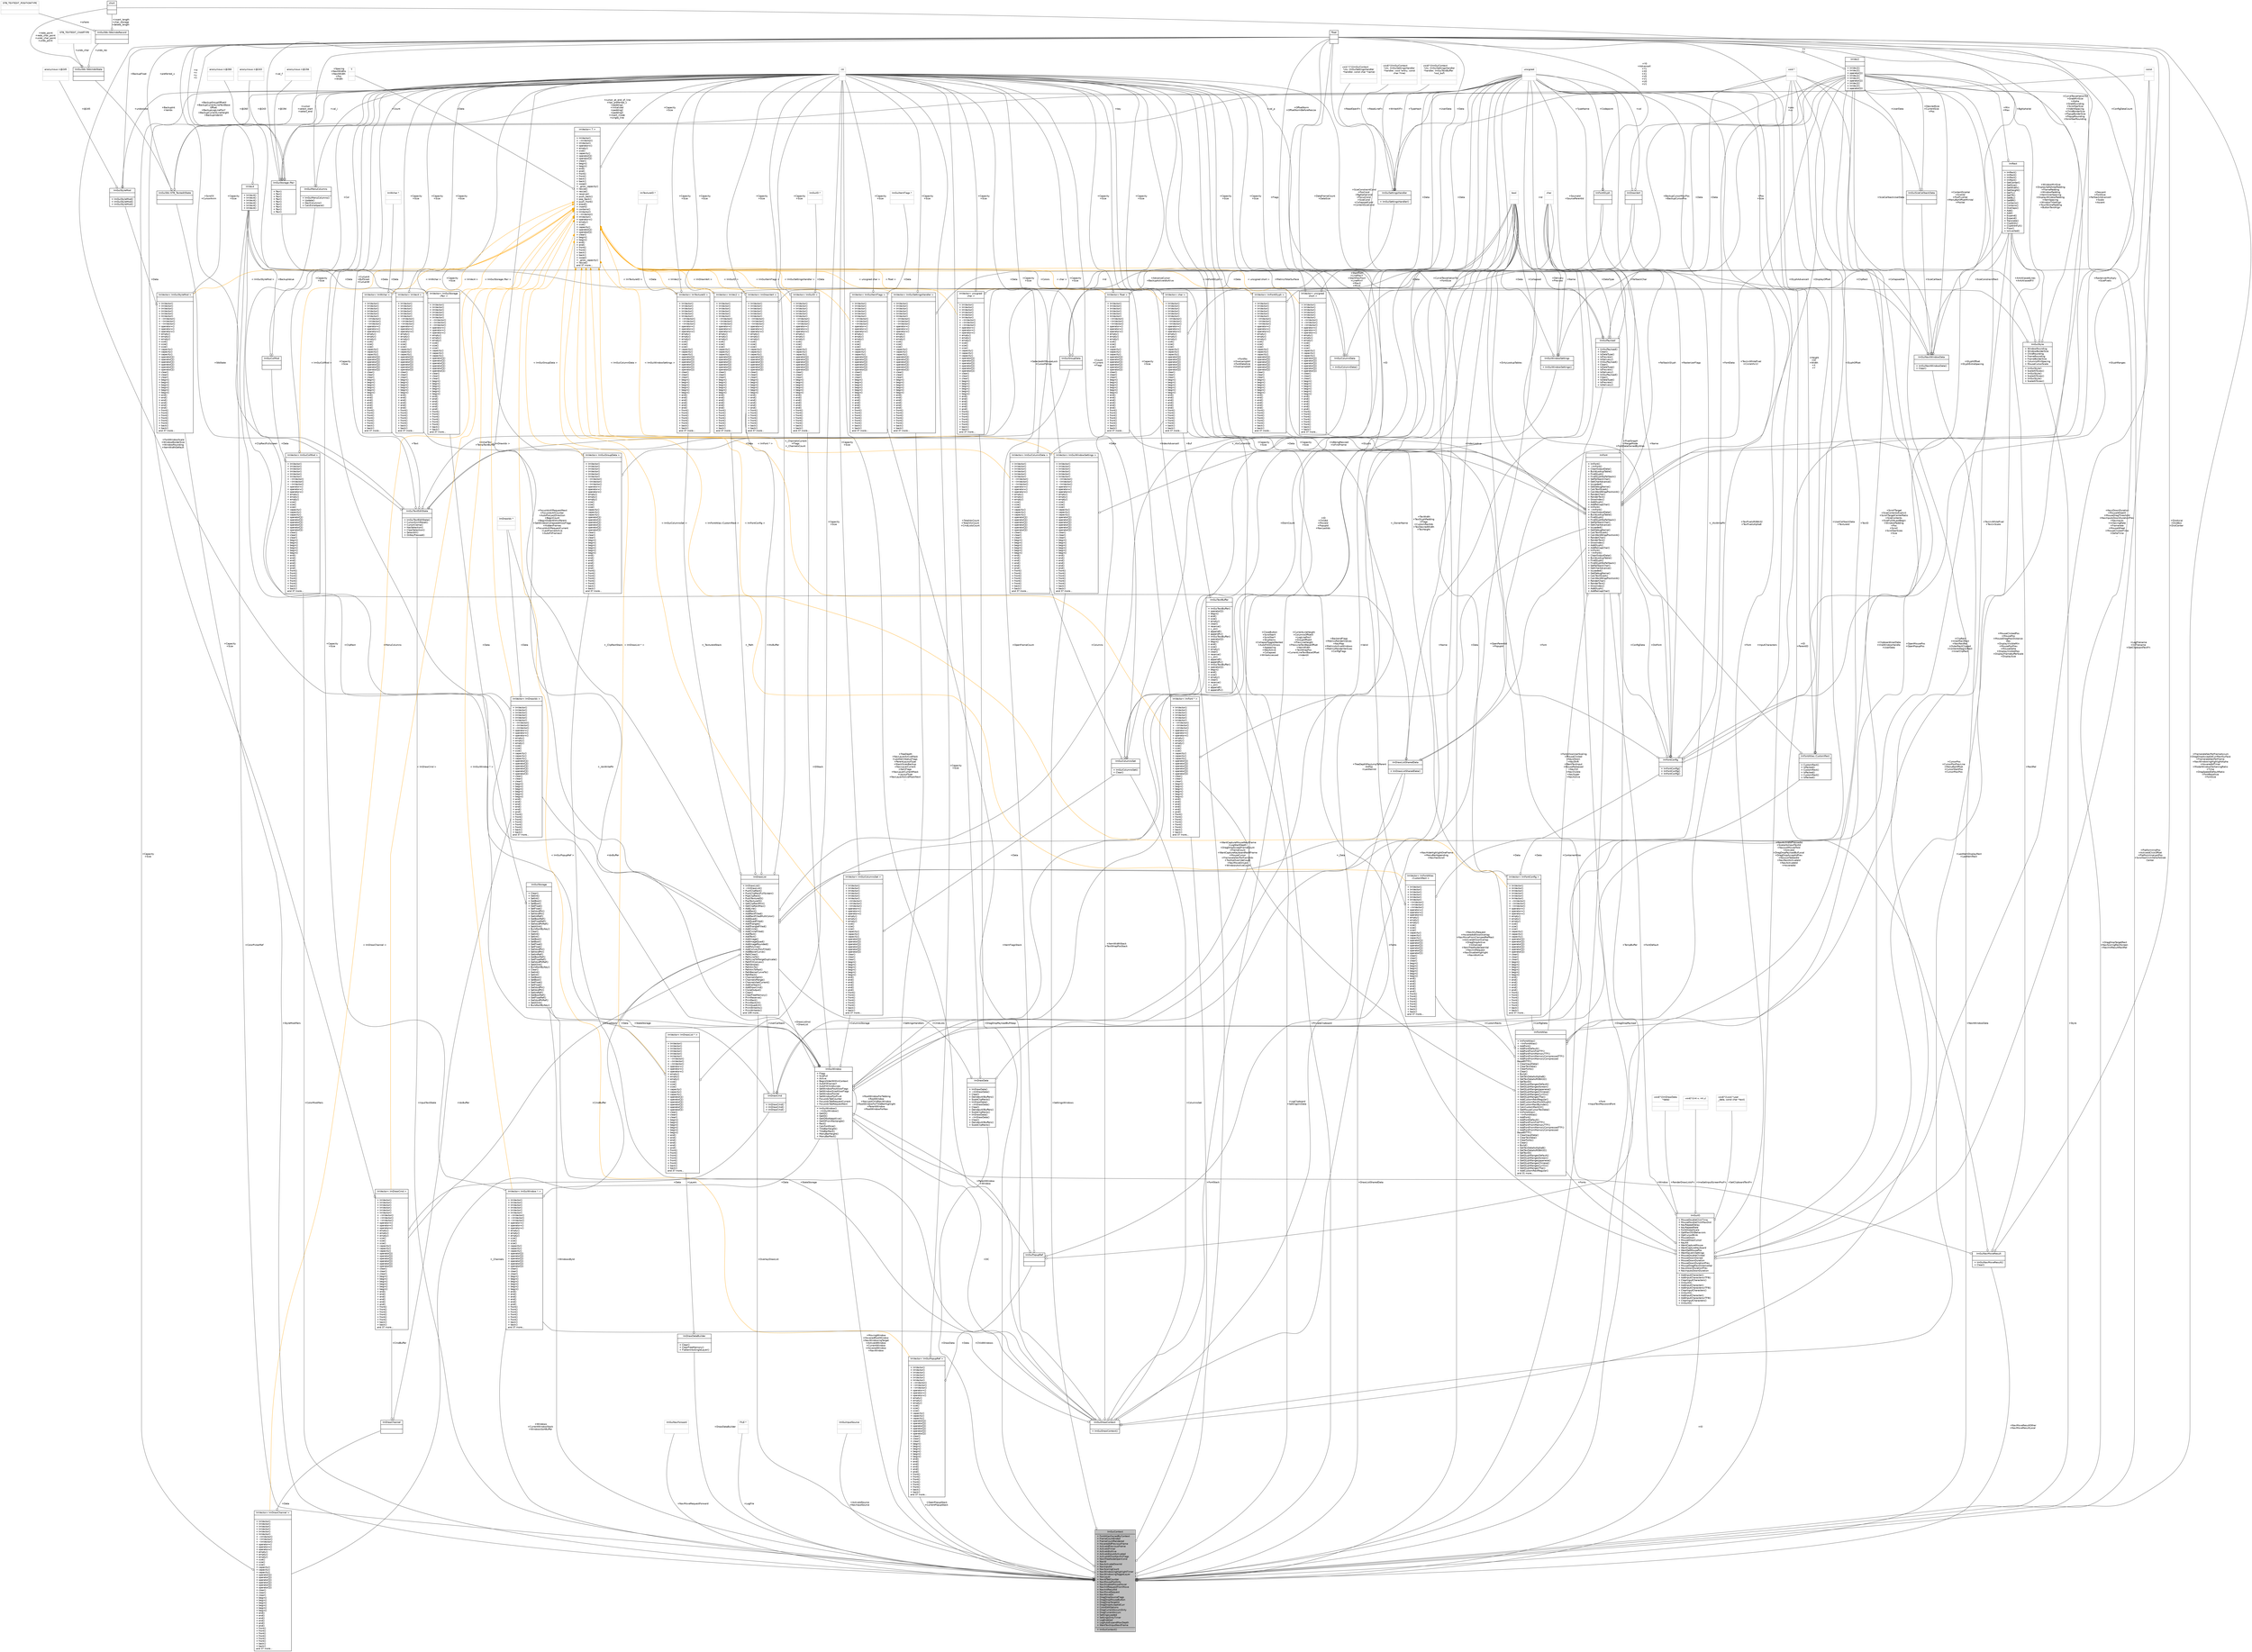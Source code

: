 digraph "ImGuiContext"
{
 // INTERACTIVE_SVG=YES
  bgcolor="transparent";
  edge [fontname="Helvetica",fontsize="10",labelfontname="Helvetica",labelfontsize="10"];
  node [fontname="Helvetica",fontsize="10",shape=record];
  Node1 [label="{ImGuiContext\n|+ FontAtlasOwnedByContext\l+ FrameCountEnded\l+ FrameCountRendered\l+ HoveredIdPreviousFrame\l+ ActiveIdPreviousFrame\l+ ActiveIdTimer\l+ ActiveIdIsAlive\l+ ActiveIdIsJustActivated\l+ ActiveIdAllowNavDirFlags\l+ NextTreeNodeOpenCond\l+ NavId\l+ NavActivateDownId\l+ NavInputId\l+ NavScoringCount\l+ NavWindowingHighlightTimer\l+ NavWindowingToggleLayer\l+ NavLayer\l+ NavIdTabCounter\l+ NavMousePosDirty\l+ NavDisableMouseHover\l+ NavInitRequestFromMove\l+ NavInitResultId\l+ NavMoveRequest\l+ NavMoveDir\l+ DragDropSourceFlags\l+ DragDropMouseButton\l+ DragDropTargetId\l+ DragDropAcceptIdCurr\l+ ColorEditOptions\l+ DragCurrentAccumDirty\l+ DragCurrentAccum\l+ SettingsLoaded\l+ SettingsDirtyTimer\l+ LogEnabled\l+ LogAutoExpandMaxDepth\l+ WantTextInputNextFrame\l|+ ImGuiContext()\l}",height=0.2,width=0.4,color="black", fillcolor="grey75", style="filled", fontcolor="black"];
  Node2 -> Node1 [color="grey25",fontsize="10",style="solid",label=" +InputTextState" ,arrowhead="odiamond",fontname="Helvetica"];
  Node2 [label="{ImGuiTextEditState\n||+ ImGuiTextEditState()\l+ CursorAnimReset()\l+ CursorClamp()\l+ HasSelection()\l+ ClearSelection()\l+ SelectAll()\l+ OnKeyPressed()\l}",height=0.2,width=0.4,color="black",URL="$d1/d10/structImGuiTextEditState.html"];
  Node3 -> Node2 [color="grey25",fontsize="10",style="solid",label=" +StbState" ,arrowhead="odiamond",fontname="Helvetica"];
  Node3 [label="{ImGuiStb::STB_TexteditState\n||}",height=0.2,width=0.4,color="black",URL="$d5/d5b/structImGuiStb_1_1STB__TexteditState.html"];
  Node4 -> Node3 [color="grey25",fontsize="10",style="solid",label=" +preferred_x" ,arrowhead="odiamond",fontname="Helvetica"];
  Node4 [label="{float\n||}",height=0.2,width=0.4,color="black",URL="$d4/dc3/classfloat.html"];
  Node5 -> Node3 [color="grey25",fontsize="10",style="solid",label=" +undostate" ,arrowhead="odiamond",fontname="Helvetica"];
  Node5 [label="{ImGuiStb::StbUndoState\n||}",height=0.2,width=0.4,color="black",URL="$db/d54/structImGuiStb_1_1StbUndoState.html"];
  Node6 -> Node5 [color="grey25",fontsize="10",style="solid",label=" +undo_char" ,arrowhead="odiamond",fontname="Helvetica"];
  Node6 [label="{STB_TEXTEDIT_CHARTYPE\n||}",height=0.2,width=0.4,color="grey75"];
  Node7 -> Node5 [color="grey25",fontsize="10",style="solid",label=" +redo_point\n+redo_char_point\n+undo_char_point\n+undo_point" ,arrowhead="odiamond",fontname="Helvetica"];
  Node7 [label="{short\n||}",height=0.2,width=0.4,color="black",URL="$dc/d10/classshort.html"];
  Node8 -> Node5 [color="grey25",fontsize="10",style="solid",label=" +undo_rec" ,arrowhead="odiamond",fontname="Helvetica"];
  Node8 [label="{ImGuiStb::StbUndoRecord\n||}",height=0.2,width=0.4,color="black",URL="$df/daa/structImGuiStb_1_1StbUndoRecord.html"];
  Node7 -> Node8 [color="grey25",fontsize="10",style="solid",label=" +insert_length\n+char_storage\n+delete_length" ,arrowhead="odiamond",fontname="Helvetica"];
  Node9 -> Node8 [color="grey25",fontsize="10",style="solid",label=" +where" ,arrowhead="odiamond",fontname="Helvetica"];
  Node9 [label="{STB_TEXTEDIT_POSITIONTYPE\n||}",height=0.2,width=0.4,color="grey75"];
  Node10 -> Node3 [color="grey25",fontsize="10",style="solid",label=" +cursor\n+select_start\n+select_end" ,arrowhead="odiamond",fontname="Helvetica"];
  Node10 [label="{int\n||}",height=0.2,width=0.4,color="grey75"];
  Node11 -> Node3 [color="grey25",fontsize="10",style="solid",label=" +cursor_at_end_of_line\n+has_preferred_x\n+padding1\n+initialized\n+padding2\n+padding3\n+insert_mode\n+single_line" ,arrowhead="odiamond",fontname="Helvetica"];
  Node11 [label="{unsigned\n||}",height=0.2,width=0.4,color="grey75"];
  Node4 -> Node2 [color="grey25",fontsize="10",style="solid",label=" +ScrollX\n+CursorAnim" ,arrowhead="odiamond",fontname="Helvetica"];
  Node10 -> Node2 [color="grey25",fontsize="10",style="solid",label=" +CurLenA\n+BufSizeA\n+CurLenW" ,arrowhead="odiamond",fontname="Helvetica"];
  Node12 -> Node2 [color="grey25",fontsize="10",style="solid",label=" +SelectedAllMouseLock\n+CursorFollow" ,arrowhead="odiamond",fontname="Helvetica"];
  Node12 [label="{bool\n||}",height=0.2,width=0.4,color="grey75"];
  Node13 -> Node2 [color="grey25",fontsize="10",style="solid",label=" +InitialText\n+TempTextBuffer" ,arrowhead="odiamond",fontname="Helvetica"];
  Node13 [label="{ImVector\< char \>\n||+ ImVector()\l+ ImVector()\l+ ImVector()\l+ ImVector()\l+ ImVector()\l+ ImVector()\l+ ~ImVector()\l+ ~ImVector()\l+ ~ImVector()\l+ operator=()\l+ operator=()\l+ operator=()\l+ empty()\l+ empty()\l+ empty()\l+ size()\l+ size()\l+ size()\l+ capacity()\l+ capacity()\l+ capacity()\l+ operator[]()\l+ operator[]()\l+ operator[]()\l+ operator[]()\l+ operator[]()\l+ operator[]()\l+ clear()\l+ clear()\l+ clear()\l+ begin()\l+ begin()\l+ begin()\l+ begin()\l+ begin()\l+ begin()\l+ end()\l+ end()\l+ end()\l+ end()\l+ end()\l+ end()\l+ front()\l+ front()\l+ front()\l+ front()\l+ front()\l+ front()\l+ back()\l+ back()\land 37 more...\l}",height=0.2,width=0.4,color="black",URL="$d3/d32/classImVector.html"];
  Node14 -> Node13 [color="grey25",fontsize="10",style="solid",label=" +Data" ,arrowhead="odiamond",fontname="Helvetica"];
  Node14 [label="{char\n||}",height=0.2,width=0.4,color="grey75"];
  Node10 -> Node13 [color="grey25",fontsize="10",style="solid",label=" +Capacity\n+Size" ,arrowhead="odiamond",fontname="Helvetica"];
  Node15 -> Node13 [dir="back",color="orange",fontsize="10",style="solid",label=" \< char \>" ,fontname="Helvetica"];
  Node15 [label="{ImVector\< T \>\n||+ ImVector()\l+ ~ImVector()\l+ ImVector()\l+ operator=()\l+ empty()\l+ size()\l+ capacity()\l+ operator[]()\l+ operator[]()\l+ clear()\l+ begin()\l+ begin()\l+ end()\l+ end()\l+ front()\l+ front()\l+ back()\l+ back()\l+ swap()\l+ _grow_capacity()\l+ resize()\l+ resize()\l+ reserve()\l+ push_back()\l+ pop_back()\l+ push_front()\l+ erase()\l+ insert()\l+ contains()\l+ ImVector()\l+ ~ImVector()\l+ ImVector()\l+ operator=()\l+ empty()\l+ size()\l+ capacity()\l+ operator[]()\l+ operator[]()\l+ clear()\l+ begin()\l+ begin()\l+ end()\l+ end()\l+ front()\l+ front()\l+ back()\l+ back()\l+ swap()\l+ _grow_capacity()\l+ resize()\land 37 more...\l}",height=0.2,width=0.4,color="black",URL="$d3/d32/classImVector.html"];
  Node10 -> Node15 [color="grey25",fontsize="10",style="solid",label=" +Capacity\n+Size" ,arrowhead="odiamond",fontname="Helvetica"];
  Node16 -> Node15 [color="grey25",fontsize="10",style="solid",label=" +Data" ,arrowhead="odiamond",fontname="Helvetica"];
  Node16 [label="{T\n||}",height=0.2,width=0.4,color="grey75"];
  Node11 -> Node2 [color="grey25",fontsize="10",style="solid",label=" +Id" ,arrowhead="odiamond",fontname="Helvetica"];
  Node17 -> Node2 [color="grey25",fontsize="10",style="solid",label=" +Text" ,arrowhead="odiamond",fontname="Helvetica"];
  Node17 [label="{ImVector\< ImWchar \>\n||+ ImVector()\l+ ImVector()\l+ ImVector()\l+ ImVector()\l+ ImVector()\l+ ImVector()\l+ ~ImVector()\l+ ~ImVector()\l+ ~ImVector()\l+ operator=()\l+ operator=()\l+ operator=()\l+ empty()\l+ empty()\l+ empty()\l+ size()\l+ size()\l+ size()\l+ capacity()\l+ capacity()\l+ capacity()\l+ operator[]()\l+ operator[]()\l+ operator[]()\l+ operator[]()\l+ operator[]()\l+ operator[]()\l+ clear()\l+ clear()\l+ clear()\l+ begin()\l+ begin()\l+ begin()\l+ begin()\l+ begin()\l+ begin()\l+ end()\l+ end()\l+ end()\l+ end()\l+ end()\l+ end()\l+ front()\l+ front()\l+ front()\l+ front()\l+ front()\l+ front()\l+ back()\l+ back()\land 37 more...\l}",height=0.2,width=0.4,color="black",URL="$d3/d32/classImVector.html"];
  Node18 -> Node17 [color="grey25",fontsize="10",style="solid",label=" +Data" ,arrowhead="odiamond",fontname="Helvetica"];
  Node18 [label="{ImWchar *\n||}",height=0.2,width=0.4,color="grey75"];
  Node10 -> Node17 [color="grey25",fontsize="10",style="solid",label=" +Capacity\n+Size" ,arrowhead="odiamond",fontname="Helvetica"];
  Node15 -> Node17 [dir="back",color="orange",fontsize="10",style="solid",label=" \< ImWchar \>" ,fontname="Helvetica"];
  Node19 -> Node1 [color="grey25",fontsize="10",style="solid",label=" +DragDropPayloadBufHeap" ,arrowhead="odiamond",fontname="Helvetica"];
  Node19 [label="{ImVector\< unsigned\l char \>\n||+ ImVector()\l+ ImVector()\l+ ImVector()\l+ ImVector()\l+ ImVector()\l+ ImVector()\l+ ~ImVector()\l+ ~ImVector()\l+ ~ImVector()\l+ operator=()\l+ operator=()\l+ operator=()\l+ empty()\l+ empty()\l+ empty()\l+ size()\l+ size()\l+ size()\l+ capacity()\l+ capacity()\l+ capacity()\l+ operator[]()\l+ operator[]()\l+ operator[]()\l+ operator[]()\l+ operator[]()\l+ operator[]()\l+ clear()\l+ clear()\l+ clear()\l+ begin()\l+ begin()\l+ begin()\l+ begin()\l+ begin()\l+ begin()\l+ end()\l+ end()\l+ end()\l+ end()\l+ end()\l+ end()\l+ front()\l+ front()\l+ front()\l+ front()\l+ front()\l+ front()\l+ back()\l+ back()\land 37 more...\l}",height=0.2,width=0.4,color="black",URL="$d3/d32/classImVector.html"];
  Node10 -> Node19 [color="grey25",fontsize="10",style="solid",label=" +Capacity\n+Size" ,arrowhead="odiamond",fontname="Helvetica"];
  Node11 -> Node19 [color="grey25",fontsize="10",style="solid",label=" +Data" ,arrowhead="odiamond",fontname="Helvetica"];
  Node15 -> Node19 [dir="back",color="orange",fontsize="10",style="solid",label=" \< unsigned char \>" ,fontname="Helvetica"];
  Node20 -> Node1 [color="grey25",fontsize="10",style="solid",label=" +NavMoveResultOther\n+NavMoveResultLocal" ,arrowhead="odiamond",fontname="Helvetica"];
  Node20 [label="{ImGuiNavMoveResult\n||+ ImGuiNavMoveResult()\l+ Clear()\l}",height=0.2,width=0.4,color="black",URL="$d2/d11/structImGuiNavMoveResult.html"];
  Node21 -> Node20 [color="grey25",fontsize="10",style="solid",label=" +RectRel" ,arrowhead="odiamond",fontname="Helvetica"];
  Node21 [label="{ImRect\n||+ ImRect()\l+ ImRect()\l+ ImRect()\l+ ImRect()\l+ GetCenter()\l+ GetSize()\l+ GetWidth()\l+ GetHeight()\l+ GetTL()\l+ GetTR()\l+ GetBL()\l+ GetBR()\l+ Contains()\l+ Contains()\l+ Overlaps()\l+ Add()\l+ Add()\l+ Expand()\l+ Expand()\l+ Translate()\l+ ClipWith()\l+ ClipWithFull()\l+ Floor()\l+ IsInverted()\l}",height=0.2,width=0.4,color="black",URL="$de/d50/structImRect.html"];
  Node22 -> Node21 [color="grey25",fontsize="10",style="solid",label=" +Min\n+Max" ,arrowhead="odiamond",fontname="Helvetica"];
  Node22 [label="{ImVec2\n||+ ImVec2()\l+ ImVec2()\l+ operator[]()\l+ ImVec2()\l+ ImVec2()\l+ operator[]()\l+ ImVec2()\l+ ImVec2()\l+ operator[]()\l}",height=0.2,width=0.4,color="black",URL="$d3/dc2/structImVec2.html"];
  Node4 -> Node22 [color="grey25",fontsize="10",style="solid",label=" +x\n+y" ,arrowhead="odiamond",fontname="Helvetica"];
  Node4 -> Node20 [color="grey25",fontsize="10",style="solid",label=" +DistAxial\n+DistBox\n+DistCenter" ,arrowhead="odiamond",fontname="Helvetica"];
  Node11 -> Node20 [color="grey25",fontsize="10",style="solid",label=" +ID\n+ParentID" ,arrowhead="odiamond",fontname="Helvetica"];
  Node23 -> Node20 [color="grey25",fontsize="10",style="solid",label=" +Window" ,arrowhead="odiamond",fontname="Helvetica"];
  Node23 [label="{ImGuiWindow\n|+ Flags\l+ SizeFull\l+ Active\l+ BeginOrderWithinContext\l+ AutoFitFramesY\l+ AutoFitChildAxises\l+ SetWindowPosAllowFlags\l+ SetWindowSizeAllowFlags\l+ SetWindowPosVal\l+ SetWindowPosPivot\l+ FocusIdxTabCounter\l+ FocusIdxTabRequestCurrent\l+ FocusIdxTabRequestNext\l|+ ImGuiWindow()\l+ ~ImGuiWindow()\l+ GetID()\l+ GetID()\l+ GetIDNoKeepAlive()\l+ GetIDFromRectangle()\l+ Rect()\l+ CalcFontSize()\l+ TitleBarHeight()\l+ TitleBarRect()\l+ MenuBarHeight()\l+ MenuBarRect()\l}",height=0.2,width=0.4,color="black",URL="$df/d95/structImGuiWindow.html"];
  Node24 -> Node23 [color="grey25",fontsize="10",style="solid",label=" +StateStorage" ,arrowhead="odiamond",fontname="Helvetica"];
  Node24 [label="{ImGuiStorage\n||+ Clear()\l+ GetInt()\l+ SetInt()\l+ GetBool()\l+ SetBool()\l+ GetFloat()\l+ SetFloat()\l+ GetVoidPtr()\l+ SetVoidPtr()\l+ GetIntRef()\l+ GetBoolRef()\l+ GetFloatRef()\l+ GetVoidPtrRef()\l+ SetAllInt()\l+ BuildSortByKey()\l+ Clear()\l+ GetInt()\l+ SetInt()\l+ GetBool()\l+ SetBool()\l+ GetFloat()\l+ SetFloat()\l+ GetVoidPtr()\l+ SetVoidPtr()\l+ GetIntRef()\l+ GetBoolRef()\l+ GetFloatRef()\l+ GetVoidPtrRef()\l+ SetAllInt()\l+ BuildSortByKey()\l+ Clear()\l+ GetInt()\l+ SetInt()\l+ GetBool()\l+ SetBool()\l+ GetFloat()\l+ SetFloat()\l+ GetVoidPtr()\l+ SetVoidPtr()\l+ GetIntRef()\l+ GetBoolRef()\l+ GetFloatRef()\l+ GetVoidPtrRef()\l+ SetAllInt()\l+ BuildSortByKey()\l}",height=0.2,width=0.4,color="black",URL="$d5/d44/structImGuiStorage.html"];
  Node25 -> Node24 [color="grey25",fontsize="10",style="solid",label=" +Data" ,arrowhead="odiamond",fontname="Helvetica"];
  Node25 [label="{ImVector\< ImGuiStorage\l::Pair \>\n||+ ImVector()\l+ ImVector()\l+ ImVector()\l+ ImVector()\l+ ImVector()\l+ ImVector()\l+ ~ImVector()\l+ ~ImVector()\l+ ~ImVector()\l+ operator=()\l+ operator=()\l+ operator=()\l+ empty()\l+ empty()\l+ empty()\l+ size()\l+ size()\l+ size()\l+ capacity()\l+ capacity()\l+ capacity()\l+ operator[]()\l+ operator[]()\l+ operator[]()\l+ operator[]()\l+ operator[]()\l+ operator[]()\l+ clear()\l+ clear()\l+ clear()\l+ begin()\l+ begin()\l+ begin()\l+ begin()\l+ begin()\l+ begin()\l+ end()\l+ end()\l+ end()\l+ end()\l+ end()\l+ end()\l+ front()\l+ front()\l+ front()\l+ front()\l+ front()\l+ front()\l+ back()\l+ back()\land 37 more...\l}",height=0.2,width=0.4,color="black",URL="$d3/d32/classImVector.html"];
  Node26 -> Node25 [color="grey25",fontsize="10",style="solid",label=" +Data" ,arrowhead="odiamond",fontname="Helvetica"];
  Node26 [label="{ImGuiStorage::Pair\n||+ Pair()\l+ Pair()\l+ Pair()\l+ Pair()\l+ Pair()\l+ Pair()\l+ Pair()\l+ Pair()\l+ Pair()\l}",height=0.2,width=0.4,color="black",URL="$d3/d51/structImGuiStorage_1_1Pair.html"];
  Node27 -> Node26 [color="grey25",fontsize="10",style="solid",label=" +@194" ,arrowhead="odiamond",fontname="Helvetica"];
  Node27 [label="{anonymous:+@194\n||}",height=0.2,width=0.4,color="grey75"];
  Node4 -> Node26 [color="grey25",fontsize="10",style="solid",label=" +val_f" ,arrowhead="odiamond",fontname="Helvetica"];
  Node10 -> Node26 [color="grey25",fontsize="10",style="solid",label=" +val_i" ,arrowhead="odiamond",fontname="Helvetica"];
  Node11 -> Node26 [color="grey25",fontsize="10",style="solid",label=" +key" ,arrowhead="odiamond",fontname="Helvetica"];
  Node28 -> Node26 [color="grey25",fontsize="10",style="solid",label=" +@260" ,arrowhead="odiamond",fontname="Helvetica"];
  Node28 [label="{anonymous:+@260\n||}",height=0.2,width=0.4,color="grey75"];
  Node29 -> Node26 [color="grey25",fontsize="10",style="solid",label=" +@243" ,arrowhead="odiamond",fontname="Helvetica"];
  Node29 [label="{anonymous:+@243\n||}",height=0.2,width=0.4,color="grey75"];
  Node30 -> Node26 [color="grey25",fontsize="10",style="solid",label=" +val_p" ,arrowhead="odiamond",fontname="Helvetica"];
  Node30 [label="{void *\n||}",height=0.2,width=0.4,color="grey75"];
  Node10 -> Node25 [color="grey25",fontsize="10",style="solid",label=" +Capacity\n+Size" ,arrowhead="odiamond",fontname="Helvetica"];
  Node15 -> Node25 [dir="back",color="orange",fontsize="10",style="solid",label=" \< ImGuiStorage::Pair \>" ,fontname="Helvetica"];
  Node31 -> Node23 [color="grey25",fontsize="10",style="solid",label=" +DC" ,arrowhead="odiamond",fontname="Helvetica"];
  Node31 [label="{ImGuiDrawContext\n||+ ImGuiDrawContext()\l}",height=0.2,width=0.4,color="black",URL="$d1/d5f/structImGuiDrawContext.html"];
  Node32 -> Node31 [color="grey25",fontsize="10",style="solid",label=" +GroupStack" ,arrowhead="odiamond",fontname="Helvetica"];
  Node32 [label="{ImVector\< ImGuiGroupData \>\n||+ ImVector()\l+ ImVector()\l+ ImVector()\l+ ImVector()\l+ ImVector()\l+ ImVector()\l+ ~ImVector()\l+ ~ImVector()\l+ ~ImVector()\l+ operator=()\l+ operator=()\l+ operator=()\l+ empty()\l+ empty()\l+ empty()\l+ size()\l+ size()\l+ size()\l+ capacity()\l+ capacity()\l+ capacity()\l+ operator[]()\l+ operator[]()\l+ operator[]()\l+ operator[]()\l+ operator[]()\l+ operator[]()\l+ clear()\l+ clear()\l+ clear()\l+ begin()\l+ begin()\l+ begin()\l+ begin()\l+ begin()\l+ begin()\l+ end()\l+ end()\l+ end()\l+ end()\l+ end()\l+ end()\l+ front()\l+ front()\l+ front()\l+ front()\l+ front()\l+ front()\l+ back()\l+ back()\land 37 more...\l}",height=0.2,width=0.4,color="black",URL="$d3/d32/classImVector.html"];
  Node10 -> Node32 [color="grey25",fontsize="10",style="solid",label=" +Capacity\n+Size" ,arrowhead="odiamond",fontname="Helvetica"];
  Node33 -> Node32 [color="grey25",fontsize="10",style="solid",label=" +Data" ,arrowhead="odiamond",fontname="Helvetica"];
  Node33 [label="{ImGuiGroupData\n||}",height=0.2,width=0.4,color="black",URL="$d0/dea/structImGuiGroupData.html"];
  Node22 -> Node33 [color="grey25",fontsize="10",style="solid",label=" +BackupCursorMaxPos\n+BackupCursorPos" ,arrowhead="odiamond",fontname="Helvetica"];
  Node4 -> Node33 [color="grey25",fontsize="10",style="solid",label=" +BackupGroupOffsetX\n+BackupCurrentLineTextBase\lOffset\n+BackupLogLinePosY\n+BackupCurrentLineHeight\n+BackupIndentX" ,arrowhead="odiamond",fontname="Helvetica"];
  Node12 -> Node33 [color="grey25",fontsize="10",style="solid",label=" +AdvanceCursor\n+BackupActiveIdIsAlive" ,arrowhead="odiamond",fontname="Helvetica"];
  Node15 -> Node32 [dir="back",color="orange",fontsize="10",style="solid",label=" \< ImGuiGroupData \>" ,fontname="Helvetica"];
  Node24 -> Node31 [color="grey25",fontsize="10",style="solid",label=" +StateStorage" ,arrowhead="odiamond",fontname="Helvetica"];
  Node22 -> Node31 [color="grey25",fontsize="10",style="solid",label=" +CursorPos\n+CursorPosPrevLine\n+MenuBarOffset\n+CursorStartPos\n+CursorMaxPos" ,arrowhead="odiamond",fontname="Helvetica"];
  Node21 -> Node31 [color="grey25",fontsize="10",style="solid",label=" +LastItemDisplayRect\n+LastItemRect" ,arrowhead="odiamond",fontname="Helvetica"];
  Node34 -> Node31 [color="grey25",fontsize="10",style="solid",label=" +ColumnsSet" ,arrowhead="odiamond",fontname="Helvetica"];
  Node34 [label="{ImGuiColumnsSet\n||+ ImGuiColumnsSet()\l+ Clear()\l}",height=0.2,width=0.4,color="black",URL="$d5/dd5/structImGuiColumnsSet.html"];
  Node35 -> Node34 [color="grey25",fontsize="10",style="solid",label=" +Columns" ,arrowhead="odiamond",fontname="Helvetica"];
  Node35 [label="{ImVector\< ImGuiColumnData \>\n||+ ImVector()\l+ ImVector()\l+ ImVector()\l+ ImVector()\l+ ImVector()\l+ ImVector()\l+ ~ImVector()\l+ ~ImVector()\l+ ~ImVector()\l+ operator=()\l+ operator=()\l+ operator=()\l+ empty()\l+ empty()\l+ empty()\l+ size()\l+ size()\l+ size()\l+ capacity()\l+ capacity()\l+ capacity()\l+ operator[]()\l+ operator[]()\l+ operator[]()\l+ operator[]()\l+ operator[]()\l+ operator[]()\l+ clear()\l+ clear()\l+ clear()\l+ begin()\l+ begin()\l+ begin()\l+ begin()\l+ begin()\l+ begin()\l+ end()\l+ end()\l+ end()\l+ end()\l+ end()\l+ end()\l+ front()\l+ front()\l+ front()\l+ front()\l+ front()\l+ front()\l+ back()\l+ back()\land 37 more...\l}",height=0.2,width=0.4,color="black",URL="$d3/d32/classImVector.html"];
  Node10 -> Node35 [color="grey25",fontsize="10",style="solid",label=" +Capacity\n+Size" ,arrowhead="odiamond",fontname="Helvetica"];
  Node36 -> Node35 [color="grey25",fontsize="10",style="solid",label=" +Data" ,arrowhead="odiamond",fontname="Helvetica"];
  Node36 [label="{ImGuiColumnData\n||+ ImGuiColumnData()\l}",height=0.2,width=0.4,color="black",URL="$d9/d41/structImGuiColumnData.html"];
  Node21 -> Node36 [color="grey25",fontsize="10",style="solid",label=" +ClipRect" ,arrowhead="odiamond",fontname="Helvetica"];
  Node4 -> Node36 [color="grey25",fontsize="10",style="solid",label=" +OffsetNorm\n+OffsetNormBeforeResize" ,arrowhead="odiamond",fontname="Helvetica"];
  Node10 -> Node36 [color="grey25",fontsize="10",style="solid",label=" +Flags" ,arrowhead="odiamond",fontname="Helvetica"];
  Node15 -> Node35 [dir="back",color="orange",fontsize="10",style="solid",label=" \< ImGuiColumnData \>" ,fontname="Helvetica"];
  Node4 -> Node34 [color="grey25",fontsize="10",style="solid",label=" +StartPosY\n+LineMaxY\n+StartMaxPosX\n+LineMinY\n+MaxX\n+MinX" ,arrowhead="odiamond",fontname="Helvetica"];
  Node10 -> Node34 [color="grey25",fontsize="10",style="solid",label=" +Count\n+Current\n+Flags" ,arrowhead="odiamond",fontname="Helvetica"];
  Node12 -> Node34 [color="grey25",fontsize="10",style="solid",label=" +IsBeingResized\n+IsFirstFrame" ,arrowhead="odiamond",fontname="Helvetica"];
  Node11 -> Node34 [color="grey25",fontsize="10",style="solid",label=" +ID" ,arrowhead="odiamond",fontname="Helvetica"];
  Node4 -> Node31 [color="grey25",fontsize="10",style="solid",label=" +CurrentLineHeight\n+ColumnsOffsetX\n+LogLinePosY\n+GroupOffsetX\n+PrevLineHeight\n+PrevLineTextBaseOffset\n+ItemWidth\n+TextWrapPos\n+CurrentLineTextBaseOffset\n+IndentX\n..." ,arrowhead="odiamond",fontname="Helvetica"];
  Node37 -> Node31 [color="grey25",fontsize="10",style="solid",label=" +ItemFlagsStack" ,arrowhead="odiamond",fontname="Helvetica"];
  Node37 [label="{ImVector\< ImGuiItemFlags \>\n||+ ImVector()\l+ ImVector()\l+ ImVector()\l+ ImVector()\l+ ImVector()\l+ ImVector()\l+ ~ImVector()\l+ ~ImVector()\l+ ~ImVector()\l+ operator=()\l+ operator=()\l+ operator=()\l+ empty()\l+ empty()\l+ empty()\l+ size()\l+ size()\l+ size()\l+ capacity()\l+ capacity()\l+ capacity()\l+ operator[]()\l+ operator[]()\l+ operator[]()\l+ operator[]()\l+ operator[]()\l+ operator[]()\l+ clear()\l+ clear()\l+ clear()\l+ begin()\l+ begin()\l+ begin()\l+ begin()\l+ begin()\l+ begin()\l+ end()\l+ end()\l+ end()\l+ end()\l+ end()\l+ end()\l+ front()\l+ front()\l+ front()\l+ front()\l+ front()\l+ front()\l+ back()\l+ back()\land 37 more...\l}",height=0.2,width=0.4,color="black",URL="$d3/d32/classImVector.html"];
  Node38 -> Node37 [color="grey25",fontsize="10",style="solid",label=" +Data" ,arrowhead="odiamond",fontname="Helvetica"];
  Node38 [label="{ImGuiItemFlags *\n||}",height=0.2,width=0.4,color="grey75"];
  Node10 -> Node37 [color="grey25",fontsize="10",style="solid",label=" +Capacity\n+Size" ,arrowhead="odiamond",fontname="Helvetica"];
  Node15 -> Node37 [dir="back",color="orange",fontsize="10",style="solid",label=" \< ImGuiItemFlags \>" ,fontname="Helvetica"];
  Node10 -> Node31 [color="grey25",fontsize="10",style="solid",label=" +TreeDepth\n+NavLayerActiveMask\n+LastItemStatusFlags\n+ParentLayoutType\n+StackSizesBackup\n+NavLayerCurrent\n+ItemFlags\n+NavLayerCurrentMask\n+LayoutType\n+NavLayerActiveMaskNext\n..." ,arrowhead="odiamond",fontname="Helvetica"];
  Node12 -> Node31 [color="grey25",fontsize="10",style="solid",label=" +NavHideHighlightOneFrame\n+MenuBarAppending\n+NavHasScroll" ,arrowhead="odiamond",fontname="Helvetica"];
  Node39 -> Node31 [color="grey25",fontsize="10",style="solid",label=" +ChildWindows" ,arrowhead="odiamond",fontname="Helvetica"];
  Node39 [label="{ImVector\< ImGuiWindow * \>\n||+ ImVector()\l+ ImVector()\l+ ImVector()\l+ ImVector()\l+ ImVector()\l+ ImVector()\l+ ~ImVector()\l+ ~ImVector()\l+ ~ImVector()\l+ operator=()\l+ operator=()\l+ operator=()\l+ empty()\l+ empty()\l+ empty()\l+ size()\l+ size()\l+ size()\l+ capacity()\l+ capacity()\l+ capacity()\l+ operator[]()\l+ operator[]()\l+ operator[]()\l+ operator[]()\l+ operator[]()\l+ operator[]()\l+ clear()\l+ clear()\l+ clear()\l+ begin()\l+ begin()\l+ begin()\l+ begin()\l+ begin()\l+ begin()\l+ end()\l+ end()\l+ end()\l+ end()\l+ end()\l+ end()\l+ front()\l+ front()\l+ front()\l+ front()\l+ front()\l+ front()\l+ back()\l+ back()\land 37 more...\l}",height=0.2,width=0.4,color="black",URL="$d3/d32/classImVector.html"];
  Node10 -> Node39 [color="grey25",fontsize="10",style="solid",label=" +Capacity\n+Size" ,arrowhead="odiamond",fontname="Helvetica"];
  Node23 -> Node39 [color="grey25",fontsize="10",style="solid",label=" +Data" ,arrowhead="odiamond",fontname="Helvetica"];
  Node15 -> Node39 [dir="back",color="orange",fontsize="10",style="solid",label=" \< ImGuiWindow * \>" ,fontname="Helvetica"];
  Node40 -> Node31 [color="grey25",fontsize="10",style="solid",label=" +ItemWidthStack\n+TextWrapPosStack" ,arrowhead="odiamond",fontname="Helvetica"];
  Node40 [label="{ImVector\< float \>\n||+ ImVector()\l+ ImVector()\l+ ImVector()\l+ ImVector()\l+ ImVector()\l+ ImVector()\l+ ~ImVector()\l+ ~ImVector()\l+ ~ImVector()\l+ operator=()\l+ operator=()\l+ operator=()\l+ empty()\l+ empty()\l+ empty()\l+ size()\l+ size()\l+ size()\l+ capacity()\l+ capacity()\l+ capacity()\l+ operator[]()\l+ operator[]()\l+ operator[]()\l+ operator[]()\l+ operator[]()\l+ operator[]()\l+ clear()\l+ clear()\l+ clear()\l+ begin()\l+ begin()\l+ begin()\l+ begin()\l+ begin()\l+ begin()\l+ end()\l+ end()\l+ end()\l+ end()\l+ end()\l+ end()\l+ front()\l+ front()\l+ front()\l+ front()\l+ front()\l+ front()\l+ back()\l+ back()\land 37 more...\l}",height=0.2,width=0.4,color="black",URL="$d3/d32/classImVector.html"];
  Node4 -> Node40 [color="grey25",fontsize="10",style="solid",label=" +Data" ,arrowhead="odiamond",fontname="Helvetica"];
  Node10 -> Node40 [color="grey25",fontsize="10",style="solid",label=" +Capacity\n+Size" ,arrowhead="odiamond",fontname="Helvetica"];
  Node15 -> Node40 [dir="back",color="orange",fontsize="10",style="solid",label=" \< float \>" ,fontname="Helvetica"];
  Node11 -> Node31 [color="grey25",fontsize="10",style="solid",label=" +TreeDepthMayJumpToParent\lOnPop\n+LastItemId" ,arrowhead="odiamond",fontname="Helvetica"];
  Node22 -> Node23 [color="grey25",fontsize="10",style="solid",label=" +ScrollTarget\n+SizeContentsExplicit\n+ScrollTargetCenterRatio\n+SizeContents\n+SizeFullAtLastBegin\n+WindowPadding\n+Pos\n+Scroll\n+ScrollbarSizes\n+Size\n..." ,arrowhead="odiamond",fontname="Helvetica"];
  Node41 -> Node23 [color="grey25",fontsize="10",style="solid",label=" +ColumnsStorage" ,arrowhead="odiamond",fontname="Helvetica"];
  Node41 [label="{ImVector\< ImGuiColumnsSet \>\n||+ ImVector()\l+ ImVector()\l+ ImVector()\l+ ImVector()\l+ ImVector()\l+ ImVector()\l+ ~ImVector()\l+ ~ImVector()\l+ ~ImVector()\l+ operator=()\l+ operator=()\l+ operator=()\l+ empty()\l+ empty()\l+ empty()\l+ size()\l+ size()\l+ size()\l+ capacity()\l+ capacity()\l+ capacity()\l+ operator[]()\l+ operator[]()\l+ operator[]()\l+ operator[]()\l+ operator[]()\l+ operator[]()\l+ clear()\l+ clear()\l+ clear()\l+ begin()\l+ begin()\l+ begin()\l+ begin()\l+ begin()\l+ begin()\l+ end()\l+ end()\l+ end()\l+ end()\l+ end()\l+ end()\l+ front()\l+ front()\l+ front()\l+ front()\l+ front()\l+ front()\l+ back()\l+ back()\land 37 more...\l}",height=0.2,width=0.4,color="black",URL="$d3/d32/classImVector.html"];
  Node34 -> Node41 [color="grey25",fontsize="10",style="solid",label=" +Data" ,arrowhead="odiamond",fontname="Helvetica"];
  Node10 -> Node41 [color="grey25",fontsize="10",style="solid",label=" +Capacity\n+Size" ,arrowhead="odiamond",fontname="Helvetica"];
  Node15 -> Node41 [dir="back",color="orange",fontsize="10",style="solid",label=" \< ImGuiColumnsSet \>" ,fontname="Helvetica"];
  Node21 -> Node23 [color="grey25",fontsize="10",style="solid",label=" +ClipRect\n+InnerMainRect\n+NavRectRel\n+OuterRectClipped\n+ContentsRegionRect\n+InnerClipRect" ,arrowhead="odiamond",fontname="Helvetica"];
  Node4 -> Node23 [color="grey25",fontsize="10",style="solid",label=" +FontWindowScale\n+WindowBorderSize\n+WindowRounding\n+ItemWidthDefault" ,arrowhead="odiamond",fontname="Helvetica"];
  Node14 -> Node23 [color="grey25",fontsize="10",style="solid",label=" +Name" ,arrowhead="odiamond",fontname="Helvetica"];
  Node42 -> Node23 [color="grey25",fontsize="10",style="solid",label=" +IDStack" ,arrowhead="odiamond",fontname="Helvetica"];
  Node42 [label="{ImVector\< ImGuiID \>\n||+ ImVector()\l+ ImVector()\l+ ImVector()\l+ ImVector()\l+ ImVector()\l+ ImVector()\l+ ~ImVector()\l+ ~ImVector()\l+ ~ImVector()\l+ operator=()\l+ operator=()\l+ operator=()\l+ empty()\l+ empty()\l+ empty()\l+ size()\l+ size()\l+ size()\l+ capacity()\l+ capacity()\l+ capacity()\l+ operator[]()\l+ operator[]()\l+ operator[]()\l+ operator[]()\l+ operator[]()\l+ operator[]()\l+ clear()\l+ clear()\l+ clear()\l+ begin()\l+ begin()\l+ begin()\l+ begin()\l+ begin()\l+ begin()\l+ end()\l+ end()\l+ end()\l+ end()\l+ end()\l+ end()\l+ front()\l+ front()\l+ front()\l+ front()\l+ front()\l+ front()\l+ back()\l+ back()\land 37 more...\l}",height=0.2,width=0.4,color="black",URL="$d3/d32/classImVector.html"];
  Node43 -> Node42 [color="grey25",fontsize="10",style="solid",label=" +Data" ,arrowhead="odiamond",fontname="Helvetica"];
  Node43 [label="{ImGuiID *\n||}",height=0.2,width=0.4,color="grey75"];
  Node10 -> Node42 [color="grey25",fontsize="10",style="solid",label=" +Capacity\n+Size" ,arrowhead="odiamond",fontname="Helvetica"];
  Node15 -> Node42 [dir="back",color="orange",fontsize="10",style="solid",label=" \< ImGuiID \>" ,fontname="Helvetica"];
  Node10 -> Node23 [color="grey25",fontsize="10",style="solid",label=" +FocusIdxAllRequestNext\n+FocusIdxAllCounter\n+AutoPosLastDirection\n+BeginCount\n+BeginOrderWithinParent\n+SetWindowCollapsedAllowFlags\n+HiddenFrames\n+FocusIdxAllRequestCurrent\n+LastFrameActive\n+AutoFitFramesX\n..." ,arrowhead="odiamond",fontname="Helvetica"];
  Node12 -> Node23 [color="grey25",fontsize="10",style="solid",label=" +CloseButton\n+ScrollbarX\n+ScrollbarY\n+SkipItems\n+CollapseToggleWanted\n+AutoFitOnlyGrows\n+Appearing\n+WasActive\n+Collapsed\n+WriteAccessed\n..." ,arrowhead="odiamond",fontname="Helvetica"];
  Node44 -> Node23 [color="grey25",fontsize="10",style="solid",label=" +MenuColumns" ,arrowhead="odiamond",fontname="Helvetica"];
  Node44 [label="{ImGuiMenuColumns\n||+ ImGuiMenuColumns()\l+ Update()\l+ DeclColumns()\l+ CalcExtraSpace()\l}",height=0.2,width=0.4,color="black",URL="$d4/d27/structImGuiMenuColumns.html"];
  Node4 -> Node44 [color="grey25",fontsize="10",style="solid",label=" +Spacing\n+NextWidths\n+NextWidth\n+Pos\n+Width" ,arrowhead="odiamond",fontname="Helvetica"];
  Node10 -> Node44 [color="grey25",fontsize="10",style="solid",label=" +Count" ,arrowhead="odiamond",fontname="Helvetica"];
  Node11 -> Node23 [color="grey25",fontsize="10",style="solid",label=" +ID\n+ChildId\n+MoveId\n+PopupId\n+NavLastIds" ,arrowhead="odiamond",fontname="Helvetica"];
  Node23 -> Node23 [color="grey25",fontsize="10",style="solid",label=" +RootWindowForTabbing\n+RootWindow\n+NavLastChildNavWindow\n+RootWindowForTitleBarHighlight\n+ParentWindow\n+RootWindowForNav" ,arrowhead="odiamond",fontname="Helvetica"];
  Node45 -> Node23 [color="grey25",fontsize="10",style="solid",label=" +DrawListInst\n+DrawList" ,arrowhead="odiamond",fontname="Helvetica"];
  Node45 [label="{ImDrawList\n||+ ImDrawList()\l+ ~ImDrawList()\l+ PushClipRect()\l+ PushClipRectFullScreen()\l+ PopClipRect()\l+ PushTextureID()\l+ PopTextureID()\l+ GetClipRectMin()\l+ GetClipRectMax()\l+ AddLine()\l+ AddRect()\l+ AddRectFilled()\l+ AddRectFilledMultiColor()\l+ AddQuad()\l+ AddQuadFilled()\l+ AddTriangle()\l+ AddTriangleFilled()\l+ AddCircle()\l+ AddCircleFilled()\l+ AddText()\l+ AddText()\l+ AddImage()\l+ AddImageQuad()\l+ AddImageRounded()\l+ AddPolyline()\l+ AddConvexPolyFilled()\l+ AddBezierCurve()\l+ PathClear()\l+ PathLineTo()\l+ PathLineToMergeDuplicate()\l+ PathFillConvex()\l+ PathStroke()\l+ PathArcTo()\l+ PathArcToFast()\l+ PathBezierCurveTo()\l+ PathRect()\l+ ChannelsSplit()\l+ ChannelsMerge()\l+ ChannelsSetCurrent()\l+ AddCallback()\l+ AddDrawCmd()\l+ CloneOutput()\l+ Clear()\l+ ClearFreeMemory()\l+ PrimReserve()\l+ PrimRect()\l+ PrimRectUV()\l+ PrimQuadUV()\l+ PrimWriteVtx()\l+ PrimWriteIdx()\land 109 more...\l}",height=0.2,width=0.4,color="black",URL="$d2/d31/structImDrawList.html"];
  Node46 -> Node45 [color="grey25",fontsize="10",style="solid",label=" +_ClipRectStack" ,arrowhead="odiamond",fontname="Helvetica"];
  Node46 [label="{ImVector\< ImVec4 \>\n||+ ImVector()\l+ ImVector()\l+ ImVector()\l+ ImVector()\l+ ImVector()\l+ ImVector()\l+ ~ImVector()\l+ ~ImVector()\l+ ~ImVector()\l+ operator=()\l+ operator=()\l+ operator=()\l+ empty()\l+ empty()\l+ empty()\l+ size()\l+ size()\l+ size()\l+ capacity()\l+ capacity()\l+ capacity()\l+ operator[]()\l+ operator[]()\l+ operator[]()\l+ operator[]()\l+ operator[]()\l+ operator[]()\l+ clear()\l+ clear()\l+ clear()\l+ begin()\l+ begin()\l+ begin()\l+ begin()\l+ begin()\l+ begin()\l+ end()\l+ end()\l+ end()\l+ end()\l+ end()\l+ end()\l+ front()\l+ front()\l+ front()\l+ front()\l+ front()\l+ front()\l+ back()\l+ back()\land 37 more...\l}",height=0.2,width=0.4,color="black",URL="$d3/d32/classImVector.html"];
  Node47 -> Node46 [color="grey25",fontsize="10",style="solid",label=" +Data" ,arrowhead="odiamond",fontname="Helvetica"];
  Node47 [label="{ImVec4\n||+ ImVec4()\l+ ImVec4()\l+ ImVec4()\l+ ImVec4()\l+ ImVec4()\l+ ImVec4()\l}",height=0.2,width=0.4,color="black",URL="$dc/dee/structImVec4.html"];
  Node4 -> Node47 [color="grey25",fontsize="10",style="solid",label=" +w\n+x\n+y\n+z" ,arrowhead="odiamond",fontname="Helvetica"];
  Node10 -> Node46 [color="grey25",fontsize="10",style="solid",label=" +Capacity\n+Size" ,arrowhead="odiamond",fontname="Helvetica"];
  Node15 -> Node46 [dir="back",color="orange",fontsize="10",style="solid",label=" \< ImVec4 \>" ,fontname="Helvetica"];
  Node48 -> Node45 [color="grey25",fontsize="10",style="solid",label=" +_IdxWritePtr" ,arrowhead="odiamond",fontname="Helvetica"];
  Node48 [label="{ImDrawIdx *\n||}",height=0.2,width=0.4,color="grey75"];
  Node49 -> Node45 [color="grey25",fontsize="10",style="solid",label=" +VtxBuffer" ,arrowhead="odiamond",fontname="Helvetica"];
  Node49 [label="{ImVector\< ImDrawVert \>\n||+ ImVector()\l+ ImVector()\l+ ImVector()\l+ ImVector()\l+ ImVector()\l+ ImVector()\l+ ~ImVector()\l+ ~ImVector()\l+ ~ImVector()\l+ operator=()\l+ operator=()\l+ operator=()\l+ empty()\l+ empty()\l+ empty()\l+ size()\l+ size()\l+ size()\l+ capacity()\l+ capacity()\l+ capacity()\l+ operator[]()\l+ operator[]()\l+ operator[]()\l+ operator[]()\l+ operator[]()\l+ operator[]()\l+ clear()\l+ clear()\l+ clear()\l+ begin()\l+ begin()\l+ begin()\l+ begin()\l+ begin()\l+ begin()\l+ end()\l+ end()\l+ end()\l+ end()\l+ end()\l+ end()\l+ front()\l+ front()\l+ front()\l+ front()\l+ front()\l+ front()\l+ back()\l+ back()\land 37 more...\l}",height=0.2,width=0.4,color="black",URL="$d3/d32/classImVector.html"];
  Node10 -> Node49 [color="grey25",fontsize="10",style="solid",label=" +Capacity\n+Size" ,arrowhead="odiamond",fontname="Helvetica"];
  Node50 -> Node49 [color="grey25",fontsize="10",style="solid",label=" +Data" ,arrowhead="odiamond",fontname="Helvetica"];
  Node50 [label="{ImDrawVert\n||}",height=0.2,width=0.4,color="black",URL="$d3/dfa/structImDrawVert.html"];
  Node22 -> Node50 [color="grey25",fontsize="10",style="solid",label=" +pos\n+uv" ,arrowhead="odiamond",fontname="Helvetica"];
  Node11 -> Node50 [color="grey25",fontsize="10",style="solid",label=" +col" ,arrowhead="odiamond",fontname="Helvetica"];
  Node15 -> Node49 [dir="back",color="orange",fontsize="10",style="solid",label=" \< ImDrawVert \>" ,fontname="Helvetica"];
  Node51 -> Node45 [color="grey25",fontsize="10",style="solid",label=" +_Channels" ,arrowhead="odiamond",fontname="Helvetica"];
  Node51 [label="{ImVector\< ImDrawChannel \>\n||+ ImVector()\l+ ImVector()\l+ ImVector()\l+ ImVector()\l+ ImVector()\l+ ImVector()\l+ ~ImVector()\l+ ~ImVector()\l+ ~ImVector()\l+ operator=()\l+ operator=()\l+ operator=()\l+ empty()\l+ empty()\l+ empty()\l+ size()\l+ size()\l+ size()\l+ capacity()\l+ capacity()\l+ capacity()\l+ operator[]()\l+ operator[]()\l+ operator[]()\l+ operator[]()\l+ operator[]()\l+ operator[]()\l+ clear()\l+ clear()\l+ clear()\l+ begin()\l+ begin()\l+ begin()\l+ begin()\l+ begin()\l+ begin()\l+ end()\l+ end()\l+ end()\l+ end()\l+ end()\l+ end()\l+ front()\l+ front()\l+ front()\l+ front()\l+ front()\l+ front()\l+ back()\l+ back()\land 37 more...\l}",height=0.2,width=0.4,color="black",URL="$d3/d32/classImVector.html"];
  Node10 -> Node51 [color="grey25",fontsize="10",style="solid",label=" +Capacity\n+Size" ,arrowhead="odiamond",fontname="Helvetica"];
  Node52 -> Node51 [color="grey25",fontsize="10",style="solid",label=" +Data" ,arrowhead="odiamond",fontname="Helvetica"];
  Node52 [label="{ImDrawChannel\n||}",height=0.2,width=0.4,color="black",URL="$d7/d3a/structImDrawChannel.html"];
  Node53 -> Node52 [color="grey25",fontsize="10",style="solid",label=" +CmdBuffer" ,arrowhead="odiamond",fontname="Helvetica"];
  Node53 [label="{ImVector\< ImDrawCmd \>\n||+ ImVector()\l+ ImVector()\l+ ImVector()\l+ ImVector()\l+ ImVector()\l+ ImVector()\l+ ~ImVector()\l+ ~ImVector()\l+ ~ImVector()\l+ operator=()\l+ operator=()\l+ operator=()\l+ empty()\l+ empty()\l+ empty()\l+ size()\l+ size()\l+ size()\l+ capacity()\l+ capacity()\l+ capacity()\l+ operator[]()\l+ operator[]()\l+ operator[]()\l+ operator[]()\l+ operator[]()\l+ operator[]()\l+ clear()\l+ clear()\l+ clear()\l+ begin()\l+ begin()\l+ begin()\l+ begin()\l+ begin()\l+ begin()\l+ end()\l+ end()\l+ end()\l+ end()\l+ end()\l+ end()\l+ front()\l+ front()\l+ front()\l+ front()\l+ front()\l+ front()\l+ back()\l+ back()\land 37 more...\l}",height=0.2,width=0.4,color="black",URL="$d3/d32/classImVector.html"];
  Node54 -> Node53 [color="grey25",fontsize="10",style="solid",label=" +Data" ,arrowhead="odiamond",fontname="Helvetica"];
  Node54 [label="{ImDrawCmd\n||+ ImDrawCmd()\l+ ImDrawCmd()\l+ ImDrawCmd()\l}",height=0.2,width=0.4,color="black",URL="$d9/de6/structImDrawCmd.html"];
  Node47 -> Node54 [color="grey25",fontsize="10",style="solid",label=" +ClipRect" ,arrowhead="odiamond",fontname="Helvetica"];
  Node11 -> Node54 [color="grey25",fontsize="10",style="solid",label=" +ElemCount" ,arrowhead="odiamond",fontname="Helvetica"];
  Node30 -> Node54 [color="grey25",fontsize="10",style="solid",label=" +UserCallbackData\n+TextureId" ,arrowhead="odiamond",fontname="Helvetica"];
  Node45 -> Node54 [color="grey25",fontsize="10",style="solid",label=" +UserCallback" ,arrowhead="odiamond",fontname="Helvetica"];
  Node10 -> Node53 [color="grey25",fontsize="10",style="solid",label=" +Capacity\n+Size" ,arrowhead="odiamond",fontname="Helvetica"];
  Node15 -> Node53 [dir="back",color="orange",fontsize="10",style="solid",label=" \< ImDrawCmd \>" ,fontname="Helvetica"];
  Node55 -> Node52 [color="grey25",fontsize="10",style="solid",label=" +IdxBuffer" ,arrowhead="odiamond",fontname="Helvetica"];
  Node55 [label="{ImVector\< ImDrawIdx \>\n||+ ImVector()\l+ ImVector()\l+ ImVector()\l+ ImVector()\l+ ImVector()\l+ ImVector()\l+ ~ImVector()\l+ ~ImVector()\l+ ~ImVector()\l+ operator=()\l+ operator=()\l+ operator=()\l+ empty()\l+ empty()\l+ empty()\l+ size()\l+ size()\l+ size()\l+ capacity()\l+ capacity()\l+ capacity()\l+ operator[]()\l+ operator[]()\l+ operator[]()\l+ operator[]()\l+ operator[]()\l+ operator[]()\l+ clear()\l+ clear()\l+ clear()\l+ begin()\l+ begin()\l+ begin()\l+ begin()\l+ begin()\l+ begin()\l+ end()\l+ end()\l+ end()\l+ end()\l+ end()\l+ end()\l+ front()\l+ front()\l+ front()\l+ front()\l+ front()\l+ front()\l+ back()\l+ back()\land 37 more...\l}",height=0.2,width=0.4,color="black",URL="$d3/d32/classImVector.html"];
  Node48 -> Node55 [color="grey25",fontsize="10",style="solid",label=" +Data" ,arrowhead="odiamond",fontname="Helvetica"];
  Node10 -> Node55 [color="grey25",fontsize="10",style="solid",label=" +Capacity\n+Size" ,arrowhead="odiamond",fontname="Helvetica"];
  Node15 -> Node55 [dir="back",color="orange",fontsize="10",style="solid",label=" \< ImDrawIdx \>" ,fontname="Helvetica"];
  Node15 -> Node51 [dir="back",color="orange",fontsize="10",style="solid",label=" \< ImDrawChannel \>" ,fontname="Helvetica"];
  Node56 -> Node45 [color="grey25",fontsize="10",style="solid",label=" +_Path" ,arrowhead="odiamond",fontname="Helvetica"];
  Node56 [label="{ImVector\< ImVec2 \>\n||+ ImVector()\l+ ImVector()\l+ ImVector()\l+ ImVector()\l+ ImVector()\l+ ImVector()\l+ ~ImVector()\l+ ~ImVector()\l+ ~ImVector()\l+ operator=()\l+ operator=()\l+ operator=()\l+ empty()\l+ empty()\l+ empty()\l+ size()\l+ size()\l+ size()\l+ capacity()\l+ capacity()\l+ capacity()\l+ operator[]()\l+ operator[]()\l+ operator[]()\l+ operator[]()\l+ operator[]()\l+ operator[]()\l+ clear()\l+ clear()\l+ clear()\l+ begin()\l+ begin()\l+ begin()\l+ begin()\l+ begin()\l+ begin()\l+ end()\l+ end()\l+ end()\l+ end()\l+ end()\l+ end()\l+ front()\l+ front()\l+ front()\l+ front()\l+ front()\l+ front()\l+ back()\l+ back()\land 37 more...\l}",height=0.2,width=0.4,color="black",URL="$d3/d32/classImVector.html"];
  Node22 -> Node56 [color="grey25",fontsize="10",style="solid",label=" +Data" ,arrowhead="odiamond",fontname="Helvetica"];
  Node10 -> Node56 [color="grey25",fontsize="10",style="solid",label=" +Capacity\n+Size" ,arrowhead="odiamond",fontname="Helvetica"];
  Node15 -> Node56 [dir="back",color="orange",fontsize="10",style="solid",label=" \< ImVec2 \>" ,fontname="Helvetica"];
  Node14 -> Node45 [color="grey25",fontsize="10",style="solid",label=" +_OwnerName" ,arrowhead="odiamond",fontname="Helvetica"];
  Node57 -> Node45 [color="grey25",fontsize="10",style="solid",label=" +_Data" ,arrowhead="odiamond",fontname="Helvetica"];
  Node57 [label="{ImDrawListSharedData\n||+ ImDrawListSharedData()\l}",height=0.2,width=0.4,color="black",URL="$d2/d89/structImDrawListSharedData.html"];
  Node22 -> Node57 [color="grey25",fontsize="10",style="solid",label=" +TexUvWhitePixel\n+CircleVtx12" ,arrowhead="odiamond",fontname="Helvetica"];
  Node47 -> Node57 [color="grey25",fontsize="10",style="solid",label=" +ClipRectFullscreen" ,arrowhead="odiamond",fontname="Helvetica"];
  Node4 -> Node57 [color="grey25",fontsize="10",style="solid",label=" +CurveTessellationTol\n+FontSize" ,arrowhead="odiamond",fontname="Helvetica"];
  Node58 -> Node57 [color="grey25",fontsize="10",style="solid",label=" +Font" ,arrowhead="odiamond",fontname="Helvetica"];
  Node58 [label="{ImFont\n||+ ImFont()\l+ ~ImFont()\l+ ClearOutputData()\l+ BuildLookupTable()\l+ FindGlyph()\l+ FindGlyphNoFallback()\l+ SetFallbackChar()\l+ GetCharAdvance()\l+ IsLoaded()\l+ GetDebugName()\l+ CalcTextSizeA()\l+ CalcWordWrapPositionA()\l+ RenderChar()\l+ RenderText()\l+ GrowIndex()\l+ AddGlyph()\l+ AddRemapChar()\l+ ImFont()\l+ ~ImFont()\l+ ClearOutputData()\l+ BuildLookupTable()\l+ FindGlyph()\l+ FindGlyphNoFallback()\l+ SetFallbackChar()\l+ GetCharAdvance()\l+ IsLoaded()\l+ GetDebugName()\l+ CalcTextSizeA()\l+ CalcWordWrapPositionA()\l+ RenderChar()\l+ RenderText()\l+ GrowIndex()\l+ AddGlyph()\l+ AddRemapChar()\l+ ImFont()\l+ ~ImFont()\l+ ClearOutputData()\l+ BuildLookupTable()\l+ FindGlyph()\l+ FindGlyphNoFallback()\l+ SetFallbackChar()\l+ GetCharAdvance()\l+ IsLoaded()\l+ GetDebugName()\l+ CalcTextSizeA()\l+ CalcWordWrapPositionA()\l+ RenderChar()\l+ RenderText()\l+ GrowIndex()\l+ AddGlyph()\l+ AddRemapChar()\l}",height=0.2,width=0.4,color="black",URL="$dd/d61/structImFont.html"];
  Node59 -> Node58 [color="grey25",fontsize="10",style="solid",label=" +Glyphs" ,arrowhead="odiamond",fontname="Helvetica"];
  Node59 [label="{ImVector\< ImFontGlyph \>\n||+ ImVector()\l+ ImVector()\l+ ImVector()\l+ ImVector()\l+ ImVector()\l+ ImVector()\l+ ~ImVector()\l+ ~ImVector()\l+ ~ImVector()\l+ operator=()\l+ operator=()\l+ operator=()\l+ empty()\l+ empty()\l+ empty()\l+ size()\l+ size()\l+ size()\l+ capacity()\l+ capacity()\l+ capacity()\l+ operator[]()\l+ operator[]()\l+ operator[]()\l+ operator[]()\l+ operator[]()\l+ operator[]()\l+ clear()\l+ clear()\l+ clear()\l+ begin()\l+ begin()\l+ begin()\l+ begin()\l+ begin()\l+ begin()\l+ end()\l+ end()\l+ end()\l+ end()\l+ end()\l+ end()\l+ front()\l+ front()\l+ front()\l+ front()\l+ front()\l+ front()\l+ back()\l+ back()\land 37 more...\l}",height=0.2,width=0.4,color="black",URL="$d3/d32/classImVector.html"];
  Node60 -> Node59 [color="grey25",fontsize="10",style="solid",label=" +Data" ,arrowhead="odiamond",fontname="Helvetica"];
  Node60 [label="{ImFontGlyph\n||}",height=0.2,width=0.4,color="black",URL="$d3/db9/structImFontGlyph.html"];
  Node4 -> Node60 [color="grey25",fontsize="10",style="solid",label=" +Y0\n+AdvanceX\n+Y1\n+X0\n+X1\n+V0\n+V1\n+U0\n+U1" ,arrowhead="odiamond",fontname="Helvetica"];
  Node11 -> Node60 [color="grey25",fontsize="10",style="solid",label=" +Codepoint" ,arrowhead="odiamond",fontname="Helvetica"];
  Node10 -> Node59 [color="grey25",fontsize="10",style="solid",label=" +Capacity\n+Size" ,arrowhead="odiamond",fontname="Helvetica"];
  Node15 -> Node59 [dir="back",color="orange",fontsize="10",style="solid",label=" \< ImFontGlyph \>" ,fontname="Helvetica"];
  Node22 -> Node58 [color="grey25",fontsize="10",style="solid",label=" +DisplayOffset" ,arrowhead="odiamond",fontname="Helvetica"];
  Node61 -> Node58 [color="grey25",fontsize="10",style="solid",label=" +IndexLookup" ,arrowhead="odiamond",fontname="Helvetica"];
  Node61 [label="{ImVector\< unsigned\l short \>\n||+ ImVector()\l+ ImVector()\l+ ImVector()\l+ ImVector()\l+ ImVector()\l+ ImVector()\l+ ~ImVector()\l+ ~ImVector()\l+ ~ImVector()\l+ operator=()\l+ operator=()\l+ operator=()\l+ empty()\l+ empty()\l+ empty()\l+ size()\l+ size()\l+ size()\l+ capacity()\l+ capacity()\l+ capacity()\l+ operator[]()\l+ operator[]()\l+ operator[]()\l+ operator[]()\l+ operator[]()\l+ operator[]()\l+ clear()\l+ clear()\l+ clear()\l+ begin()\l+ begin()\l+ begin()\l+ begin()\l+ begin()\l+ begin()\l+ end()\l+ end()\l+ end()\l+ end()\l+ end()\l+ end()\l+ front()\l+ front()\l+ front()\l+ front()\l+ front()\l+ front()\l+ back()\l+ back()\land 37 more...\l}",height=0.2,width=0.4,color="black",URL="$d3/d32/classImVector.html"];
  Node10 -> Node61 [color="grey25",fontsize="10",style="solid",label=" +Capacity\n+Size" ,arrowhead="odiamond",fontname="Helvetica"];
  Node11 -> Node61 [color="grey25",fontsize="10",style="solid",label=" +Data" ,arrowhead="odiamond",fontname="Helvetica"];
  Node15 -> Node61 [dir="back",color="orange",fontsize="10",style="solid",label=" \< unsigned short \>" ,fontname="Helvetica"];
  Node7 -> Node58 [color="grey25",fontsize="10",style="solid",label=" +ConfigDataCount" ,arrowhead="odiamond",fontname="Helvetica"];
  Node4 -> Node58 [color="grey25",fontsize="10",style="solid",label=" +Descent\n+FontSize\n+FallbackAdvanceX\n+Scale\n+Ascent" ,arrowhead="odiamond",fontname="Helvetica"];
  Node62 -> Node58 [color="grey25",fontsize="10",style="solid",label=" +ConfigData" ,arrowhead="odiamond",fontname="Helvetica"];
  Node62 [label="{ImFontConfig\n||+ ImFontConfig()\l+ ImFontConfig()\l+ ImFontConfig()\l}",height=0.2,width=0.4,color="black",URL="$df/d67/structImFontConfig.html"];
  Node22 -> Node62 [color="grey25",fontsize="10",style="solid",label=" +GlyphOffset\n+GlyphExtraSpacing" ,arrowhead="odiamond",fontname="Helvetica"];
  Node14 -> Node62 [color="grey25",fontsize="10",style="solid",label=" +Name" ,arrowhead="odiamond",fontname="Helvetica"];
  Node4 -> Node62 [color="grey25",fontsize="10",style="solid",label=" +RasterizerMultiply\n+SizePixels" ,arrowhead="odiamond",fontname="Helvetica"];
  Node10 -> Node62 [color="grey25",fontsize="10",style="solid",label=" +FontNo\n+OversampleV\n+FontDataSize\n+OversampleH" ,arrowhead="odiamond",fontname="Helvetica"];
  Node12 -> Node62 [color="grey25",fontsize="10",style="solid",label=" +PixelSnapH\n+MergeMode\n+FontDataOwnedByAtlas" ,arrowhead="odiamond",fontname="Helvetica"];
  Node11 -> Node62 [color="grey25",fontsize="10",style="solid",label=" +RasterizerFlags" ,arrowhead="odiamond",fontname="Helvetica"];
  Node63 -> Node62 [color="grey25",fontsize="10",style="solid",label=" +GlyphRanges" ,arrowhead="odiamond",fontname="Helvetica"];
  Node63 [label="{const\n||}",height=0.2,width=0.4,color="grey75"];
  Node58 -> Node62 [color="grey25",fontsize="10",style="solid",label=" +DstFont" ,arrowhead="odiamond",fontname="Helvetica"];
  Node30 -> Node62 [color="grey25",fontsize="10",style="solid",label=" +FontData" ,arrowhead="odiamond",fontname="Helvetica"];
  Node60 -> Node58 [color="grey25",fontsize="10",style="solid",label=" +FallbackGlyph" ,arrowhead="odiamond",fontname="Helvetica"];
  Node10 -> Node58 [color="grey25",fontsize="10",style="solid",label=" +MetricsTotalSurface" ,arrowhead="odiamond",fontname="Helvetica"];
  Node64 -> Node58 [color="grey25",fontsize="10",style="solid",label=" +ContainerAtlas" ,arrowhead="odiamond",fontname="Helvetica"];
  Node64 [label="{ImFontAtlas\n||+ ImFontAtlas()\l+ ~ImFontAtlas()\l+ AddFont()\l+ AddFontDefault()\l+ AddFontFromFileTTF()\l+ AddFontFromMemoryTTF()\l+ AddFontFromMemoryCompressedTTF()\l+ AddFontFromMemoryCompressed\lBase85TTF()\l+ ClearInputData()\l+ ClearTexData()\l+ ClearFonts()\l+ Clear()\l+ Build()\l+ GetTexDataAsAlpha8()\l+ GetTexDataAsRGBA32()\l+ SetTexID()\l+ GetGlyphRangesDefault()\l+ GetGlyphRangesKorean()\l+ GetGlyphRangesJapanese()\l+ GetGlyphRangesChinese()\l+ GetGlyphRangesCyrillic()\l+ GetGlyphRangesThai()\l+ AddCustomRectRegular()\l+ AddCustomRectFontGlyph()\l+ GetCustomRectByIndex()\l+ CalcCustomRectUV()\l+ GetMouseCursorTexData()\l+ ImFontAtlas()\l+ ~ImFontAtlas()\l+ AddFont()\l+ AddFontDefault()\l+ AddFontFromFileTTF()\l+ AddFontFromMemoryTTF()\l+ AddFontFromMemoryCompressedTTF()\l+ AddFontFromMemoryCompressed\lBase85TTF()\l+ ClearInputData()\l+ ClearTexData()\l+ ClearFonts()\l+ Clear()\l+ Build()\l+ GetTexDataAsAlpha8()\l+ GetTexDataAsRGBA32()\l+ SetTexID()\l+ GetGlyphRangesDefault()\l+ GetGlyphRangesKorean()\l+ GetGlyphRangesJapanese()\l+ GetGlyphRangesChinese()\l+ GetGlyphRangesCyrillic()\l+ GetGlyphRangesThai()\l+ AddCustomRectRegular()\land 31 more...\l}",height=0.2,width=0.4,color="black",URL="$dc/d21/structImFontAtlas.html"];
  Node65 -> Node64 [color="grey25",fontsize="10",style="solid",label=" +Fonts" ,arrowhead="odiamond",fontname="Helvetica"];
  Node65 [label="{ImVector\< ImFont * \>\n||+ ImVector()\l+ ImVector()\l+ ImVector()\l+ ImVector()\l+ ImVector()\l+ ImVector()\l+ ~ImVector()\l+ ~ImVector()\l+ ~ImVector()\l+ operator=()\l+ operator=()\l+ operator=()\l+ empty()\l+ empty()\l+ empty()\l+ size()\l+ size()\l+ size()\l+ capacity()\l+ capacity()\l+ capacity()\l+ operator[]()\l+ operator[]()\l+ operator[]()\l+ operator[]()\l+ operator[]()\l+ operator[]()\l+ clear()\l+ clear()\l+ clear()\l+ begin()\l+ begin()\l+ begin()\l+ begin()\l+ begin()\l+ begin()\l+ end()\l+ end()\l+ end()\l+ end()\l+ end()\l+ end()\l+ front()\l+ front()\l+ front()\l+ front()\l+ front()\l+ front()\l+ back()\l+ back()\land 37 more...\l}",height=0.2,width=0.4,color="black",URL="$d3/d32/classImVector.html"];
  Node10 -> Node65 [color="grey25",fontsize="10",style="solid",label=" +Capacity\n+Size" ,arrowhead="odiamond",fontname="Helvetica"];
  Node58 -> Node65 [color="grey25",fontsize="10",style="solid",label=" +Data" ,arrowhead="odiamond",fontname="Helvetica"];
  Node15 -> Node65 [dir="back",color="orange",fontsize="10",style="solid",label=" \< ImFont * \>" ,fontname="Helvetica"];
  Node22 -> Node64 [color="grey25",fontsize="10",style="solid",label=" +TexUvWhitePixel\n+TexUvScale" ,arrowhead="odiamond",fontname="Helvetica"];
  Node10 -> Node64 [color="grey25",fontsize="10",style="solid",label=" +TexWidth\n+TexGlyphPadding\n+Flags\n+CustomRectIds\n+TexDesiredWidth\n+TexHeight" ,arrowhead="odiamond",fontname="Helvetica"];
  Node66 -> Node64 [color="grey25",fontsize="10",style="solid",label=" +ConfigData" ,arrowhead="odiamond",fontname="Helvetica"];
  Node66 [label="{ImVector\< ImFontConfig \>\n||+ ImVector()\l+ ImVector()\l+ ImVector()\l+ ImVector()\l+ ImVector()\l+ ImVector()\l+ ~ImVector()\l+ ~ImVector()\l+ ~ImVector()\l+ operator=()\l+ operator=()\l+ operator=()\l+ empty()\l+ empty()\l+ empty()\l+ size()\l+ size()\l+ size()\l+ capacity()\l+ capacity()\l+ capacity()\l+ operator[]()\l+ operator[]()\l+ operator[]()\l+ operator[]()\l+ operator[]()\l+ operator[]()\l+ clear()\l+ clear()\l+ clear()\l+ begin()\l+ begin()\l+ begin()\l+ begin()\l+ begin()\l+ begin()\l+ end()\l+ end()\l+ end()\l+ end()\l+ end()\l+ end()\l+ front()\l+ front()\l+ front()\l+ front()\l+ front()\l+ front()\l+ back()\l+ back()\land 37 more...\l}",height=0.2,width=0.4,color="black",URL="$d3/d32/classImVector.html"];
  Node62 -> Node66 [color="grey25",fontsize="10",style="solid",label=" +Data" ,arrowhead="odiamond",fontname="Helvetica"];
  Node10 -> Node66 [color="grey25",fontsize="10",style="solid",label=" +Capacity\n+Size" ,arrowhead="odiamond",fontname="Helvetica"];
  Node15 -> Node66 [dir="back",color="orange",fontsize="10",style="solid",label=" \< ImFontConfig \>" ,fontname="Helvetica"];
  Node67 -> Node64 [color="grey25",fontsize="10",style="solid",label=" +CustomRects" ,arrowhead="odiamond",fontname="Helvetica"];
  Node67 [label="{ImVector\< ImFontAtlas\l::CustomRect \>\n||+ ImVector()\l+ ImVector()\l+ ImVector()\l+ ImVector()\l+ ImVector()\l+ ImVector()\l+ ~ImVector()\l+ ~ImVector()\l+ ~ImVector()\l+ operator=()\l+ operator=()\l+ operator=()\l+ empty()\l+ empty()\l+ empty()\l+ size()\l+ size()\l+ size()\l+ capacity()\l+ capacity()\l+ capacity()\l+ operator[]()\l+ operator[]()\l+ operator[]()\l+ operator[]()\l+ operator[]()\l+ operator[]()\l+ clear()\l+ clear()\l+ clear()\l+ begin()\l+ begin()\l+ begin()\l+ begin()\l+ begin()\l+ begin()\l+ end()\l+ end()\l+ end()\l+ end()\l+ end()\l+ end()\l+ front()\l+ front()\l+ front()\l+ front()\l+ front()\l+ front()\l+ back()\l+ back()\land 37 more...\l}",height=0.2,width=0.4,color="black",URL="$d3/d32/classImVector.html"];
  Node68 -> Node67 [color="grey25",fontsize="10",style="solid",label=" +Data" ,arrowhead="odiamond",fontname="Helvetica"];
  Node68 [label="{ImFontAtlas::CustomRect\n||+ CustomRect()\l+ IsPacked()\l+ CustomRect()\l+ IsPacked()\l+ CustomRect()\l+ IsPacked()\l}",height=0.2,width=0.4,color="black",URL="$dc/d59/structImFontAtlas_1_1CustomRect.html"];
  Node22 -> Node68 [color="grey25",fontsize="10",style="solid",label=" +GlyphOffset" ,arrowhead="odiamond",fontname="Helvetica"];
  Node4 -> Node68 [color="grey25",fontsize="10",style="solid",label=" +GlyphAdvanceX" ,arrowhead="odiamond",fontname="Helvetica"];
  Node11 -> Node68 [color="grey25",fontsize="10",style="solid",label=" +Height\n+ID\n+Width\n+X\n+Y" ,arrowhead="odiamond",fontname="Helvetica"];
  Node58 -> Node68 [color="grey25",fontsize="10",style="solid",label=" +Font" ,arrowhead="odiamond",fontname="Helvetica"];
  Node10 -> Node67 [color="grey25",fontsize="10",style="solid",label=" +Capacity\n+Size" ,arrowhead="odiamond",fontname="Helvetica"];
  Node15 -> Node67 [dir="back",color="orange",fontsize="10",style="solid",label=" \< ImFontAtlas::CustomRect \>" ,fontname="Helvetica"];
  Node11 -> Node64 [color="grey25",fontsize="10",style="solid",label=" +TexPixelsRGBA32\n+TexPixelsAlpha8" ,arrowhead="odiamond",fontname="Helvetica"];
  Node30 -> Node64 [color="grey25",fontsize="10",style="solid",label=" +TexID" ,arrowhead="odiamond",fontname="Helvetica"];
  Node12 -> Node58 [color="grey25",fontsize="10",style="solid",label=" +DirtyLookupTables" ,arrowhead="odiamond",fontname="Helvetica"];
  Node11 -> Node58 [color="grey25",fontsize="10",style="solid",label=" +FallbackChar" ,arrowhead="odiamond",fontname="Helvetica"];
  Node40 -> Node58 [color="grey25",fontsize="10",style="solid",label=" +IndexAdvanceX" ,arrowhead="odiamond",fontname="Helvetica"];
  Node10 -> Node45 [color="grey25",fontsize="10",style="solid",label=" +_ChannelsCurrent\n+Flags\n+_ChannelsCount" ,arrowhead="odiamond",fontname="Helvetica"];
  Node50 -> Node45 [color="grey25",fontsize="10",style="solid",label=" +_VtxWritePtr" ,arrowhead="odiamond",fontname="Helvetica"];
  Node53 -> Node45 [color="grey25",fontsize="10",style="solid",label=" +CmdBuffer" ,arrowhead="odiamond",fontname="Helvetica"];
  Node11 -> Node45 [color="grey25",fontsize="10",style="solid",label=" +_VtxCurrentIdx" ,arrowhead="odiamond",fontname="Helvetica"];
  Node55 -> Node45 [color="grey25",fontsize="10",style="solid",label=" +IdxBuffer" ,arrowhead="odiamond",fontname="Helvetica"];
  Node69 -> Node45 [color="grey25",fontsize="10",style="solid",label=" +_TextureIdStack" ,arrowhead="odiamond",fontname="Helvetica"];
  Node69 [label="{ImVector\< ImTextureID \>\n||+ ImVector()\l+ ImVector()\l+ ImVector()\l+ ImVector()\l+ ImVector()\l+ ImVector()\l+ ~ImVector()\l+ ~ImVector()\l+ ~ImVector()\l+ operator=()\l+ operator=()\l+ operator=()\l+ empty()\l+ empty()\l+ empty()\l+ size()\l+ size()\l+ size()\l+ capacity()\l+ capacity()\l+ capacity()\l+ operator[]()\l+ operator[]()\l+ operator[]()\l+ operator[]()\l+ operator[]()\l+ operator[]()\l+ clear()\l+ clear()\l+ clear()\l+ begin()\l+ begin()\l+ begin()\l+ begin()\l+ begin()\l+ begin()\l+ end()\l+ end()\l+ end()\l+ end()\l+ end()\l+ end()\l+ front()\l+ front()\l+ front()\l+ front()\l+ front()\l+ front()\l+ back()\l+ back()\land 37 more...\l}",height=0.2,width=0.4,color="black",URL="$d3/d32/classImVector.html"];
  Node10 -> Node69 [color="grey25",fontsize="10",style="solid",label=" +Capacity\n+Size" ,arrowhead="odiamond",fontname="Helvetica"];
  Node70 -> Node69 [color="grey25",fontsize="10",style="solid",label=" +Data" ,arrowhead="odiamond",fontname="Helvetica"];
  Node70 [label="{ImTextureID *\n||}",height=0.2,width=0.4,color="grey75"];
  Node15 -> Node69 [dir="back",color="orange",fontsize="10",style="solid",label=" \< ImTextureID \>" ,fontname="Helvetica"];
  Node65 -> Node1 [color="grey25",fontsize="10",style="solid",label=" +FontStack" ,arrowhead="odiamond",fontname="Helvetica"];
  Node71 -> Node1 [color="grey25",fontsize="10",style="solid",label=" +OpenPopupStack\n+CurrentPopupStack" ,arrowhead="odiamond",fontname="Helvetica"];
  Node71 [label="{ImVector\< ImGuiPopupRef \>\n||+ ImVector()\l+ ImVector()\l+ ImVector()\l+ ImVector()\l+ ImVector()\l+ ImVector()\l+ ~ImVector()\l+ ~ImVector()\l+ ~ImVector()\l+ operator=()\l+ operator=()\l+ operator=()\l+ empty()\l+ empty()\l+ empty()\l+ size()\l+ size()\l+ size()\l+ capacity()\l+ capacity()\l+ capacity()\l+ operator[]()\l+ operator[]()\l+ operator[]()\l+ operator[]()\l+ operator[]()\l+ operator[]()\l+ clear()\l+ clear()\l+ clear()\l+ begin()\l+ begin()\l+ begin()\l+ begin()\l+ begin()\l+ begin()\l+ end()\l+ end()\l+ end()\l+ end()\l+ end()\l+ end()\l+ front()\l+ front()\l+ front()\l+ front()\l+ front()\l+ front()\l+ back()\l+ back()\land 37 more...\l}",height=0.2,width=0.4,color="black",URL="$d3/d32/classImVector.html"];
  Node72 -> Node71 [color="grey25",fontsize="10",style="solid",label=" +Data" ,arrowhead="odiamond",fontname="Helvetica"];
  Node72 [label="{ImGuiPopupRef\n||}",height=0.2,width=0.4,color="black",URL="$d1/d2b/structImGuiPopupRef.html"];
  Node22 -> Node72 [color="grey25",fontsize="10",style="solid",label=" +OpenMousePos\n+OpenPopupPos" ,arrowhead="odiamond",fontname="Helvetica"];
  Node10 -> Node72 [color="grey25",fontsize="10",style="solid",label=" +OpenFrameCount" ,arrowhead="odiamond",fontname="Helvetica"];
  Node11 -> Node72 [color="grey25",fontsize="10",style="solid",label=" +OpenParentId\n+PopupId" ,arrowhead="odiamond",fontname="Helvetica"];
  Node23 -> Node72 [color="grey25",fontsize="10",style="solid",label=" +ParentWindow\n+Window" ,arrowhead="odiamond",fontname="Helvetica"];
  Node10 -> Node71 [color="grey25",fontsize="10",style="solid",label=" +Capacity\n+Size" ,arrowhead="odiamond",fontname="Helvetica"];
  Node15 -> Node71 [dir="back",color="orange",fontsize="10",style="solid",label=" \< ImGuiPopupRef \>" ,fontname="Helvetica"];
  Node22 -> Node1 [color="grey25",fontsize="10",style="solid",label=" +PlatformImePos\n+ActiveIdClickOffset\n+PlatformImeLastPos\n+ScrollbarClickDeltaToGrab\lCenter" ,arrowhead="odiamond",fontname="Helvetica"];
  Node24 -> Node1 [color="grey25",fontsize="10",style="solid",label=" +WindowsById" ,arrowhead="odiamond",fontname="Helvetica"];
  Node73 -> Node1 [color="grey25",fontsize="10",style="solid",label=" +DrawDataBuilder" ,arrowhead="odiamond",fontname="Helvetica"];
  Node73 [label="{ImDrawDataBuilder\n||+ Clear()\l+ ClearFreeMemory()\l+ FlattenIntoSingleLayer()\l}",height=0.2,width=0.4,color="black",URL="$dd/dff/structImDrawDataBuilder.html"];
  Node74 -> Node73 [color="grey25",fontsize="10",style="solid",label=" +Layers" ,arrowhead="odiamond",fontname="Helvetica"];
  Node74 [label="{ImVector\< ImDrawList * \>\n||+ ImVector()\l+ ImVector()\l+ ImVector()\l+ ImVector()\l+ ImVector()\l+ ImVector()\l+ ~ImVector()\l+ ~ImVector()\l+ ~ImVector()\l+ operator=()\l+ operator=()\l+ operator=()\l+ empty()\l+ empty()\l+ empty()\l+ size()\l+ size()\l+ size()\l+ capacity()\l+ capacity()\l+ capacity()\l+ operator[]()\l+ operator[]()\l+ operator[]()\l+ operator[]()\l+ operator[]()\l+ operator[]()\l+ clear()\l+ clear()\l+ clear()\l+ begin()\l+ begin()\l+ begin()\l+ begin()\l+ begin()\l+ begin()\l+ end()\l+ end()\l+ end()\l+ end()\l+ end()\l+ end()\l+ front()\l+ front()\l+ front()\l+ front()\l+ front()\l+ front()\l+ back()\l+ back()\land 37 more...\l}",height=0.2,width=0.4,color="black",URL="$d3/d32/classImVector.html"];
  Node10 -> Node74 [color="grey25",fontsize="10",style="solid",label=" +Capacity\n+Size" ,arrowhead="odiamond",fontname="Helvetica"];
  Node45 -> Node74 [color="grey25",fontsize="10",style="solid",label=" +Data" ,arrowhead="odiamond",fontname="Helvetica"];
  Node15 -> Node74 [dir="back",color="orange",fontsize="10",style="solid",label=" \< ImDrawList * \>" ,fontname="Helvetica"];
  Node75 -> Node1 [color="grey25",fontsize="10",style="solid",label=" +NavMoveRequestForward" ,arrowhead="odiamond",fontname="Helvetica"];
  Node75 [label="{ImGuiNavForward\n||}",height=0.2,width=0.4,color="grey75"];
  Node47 -> Node1 [color="grey25",fontsize="10",style="solid",label=" +ColorPickerRef" ,arrowhead="odiamond",fontname="Helvetica"];
  Node21 -> Node1 [color="grey25",fontsize="10",style="solid",label=" +DragDropTargetRect\n+NavScoringRectScreen\n+NavInitResultRectRel" ,arrowhead="odiamond",fontname="Helvetica"];
  Node76 -> Node1 [color="grey25",fontsize="10",style="solid",label=" +ColorModifiers" ,arrowhead="odiamond",fontname="Helvetica"];
  Node76 [label="{ImVector\< ImGuiColMod \>\n||+ ImVector()\l+ ImVector()\l+ ImVector()\l+ ImVector()\l+ ImVector()\l+ ImVector()\l+ ~ImVector()\l+ ~ImVector()\l+ ~ImVector()\l+ operator=()\l+ operator=()\l+ operator=()\l+ empty()\l+ empty()\l+ empty()\l+ size()\l+ size()\l+ size()\l+ capacity()\l+ capacity()\l+ capacity()\l+ operator[]()\l+ operator[]()\l+ operator[]()\l+ operator[]()\l+ operator[]()\l+ operator[]()\l+ clear()\l+ clear()\l+ clear()\l+ begin()\l+ begin()\l+ begin()\l+ begin()\l+ begin()\l+ begin()\l+ end()\l+ end()\l+ end()\l+ end()\l+ end()\l+ end()\l+ front()\l+ front()\l+ front()\l+ front()\l+ front()\l+ front()\l+ back()\l+ back()\land 37 more...\l}",height=0.2,width=0.4,color="black",URL="$d3/d32/classImVector.html"];
  Node77 -> Node76 [color="grey25",fontsize="10",style="solid",label=" +Data" ,arrowhead="odiamond",fontname="Helvetica"];
  Node77 [label="{ImGuiColMod\n||}",height=0.2,width=0.4,color="black",URL="$d4/d50/structImGuiColMod.html"];
  Node47 -> Node77 [color="grey25",fontsize="10",style="solid",label=" +BackupValue" ,arrowhead="odiamond",fontname="Helvetica"];
  Node10 -> Node77 [color="grey25",fontsize="10",style="solid",label=" +Col" ,arrowhead="odiamond",fontname="Helvetica"];
  Node10 -> Node76 [color="grey25",fontsize="10",style="solid",label=" +Capacity\n+Size" ,arrowhead="odiamond",fontname="Helvetica"];
  Node15 -> Node76 [dir="back",color="orange",fontsize="10",style="solid",label=" \< ImGuiColMod \>" ,fontname="Helvetica"];
  Node14 -> Node1 [color="grey25",fontsize="10",style="solid",label=" +TempBuffer" ,arrowhead="odiamond",fontname="Helvetica"];
  Node78 -> Node1 [color="grey25",fontsize="10",style="solid",label=" +SettingsWindows" ,arrowhead="odiamond",fontname="Helvetica"];
  Node78 [label="{ImVector\< ImGuiWindowSettings \>\n||+ ImVector()\l+ ImVector()\l+ ImVector()\l+ ImVector()\l+ ImVector()\l+ ImVector()\l+ ~ImVector()\l+ ~ImVector()\l+ ~ImVector()\l+ operator=()\l+ operator=()\l+ operator=()\l+ empty()\l+ empty()\l+ empty()\l+ size()\l+ size()\l+ size()\l+ capacity()\l+ capacity()\l+ capacity()\l+ operator[]()\l+ operator[]()\l+ operator[]()\l+ operator[]()\l+ operator[]()\l+ operator[]()\l+ clear()\l+ clear()\l+ clear()\l+ begin()\l+ begin()\l+ begin()\l+ begin()\l+ begin()\l+ begin()\l+ end()\l+ end()\l+ end()\l+ end()\l+ end()\l+ end()\l+ front()\l+ front()\l+ front()\l+ front()\l+ front()\l+ front()\l+ back()\l+ back()\land 37 more...\l}",height=0.2,width=0.4,color="black",URL="$d3/d32/classImVector.html"];
  Node79 -> Node78 [color="grey25",fontsize="10",style="solid",label=" +Data" ,arrowhead="odiamond",fontname="Helvetica"];
  Node79 [label="{ImGuiWindowSettings\n||+ ImGuiWindowSettings()\l}",height=0.2,width=0.4,color="black",URL="$d8/d81/structImGuiWindowSettings.html"];
  Node22 -> Node79 [color="grey25",fontsize="10",style="solid",label=" +Pos\n+Size" ,arrowhead="odiamond",fontname="Helvetica"];
  Node14 -> Node79 [color="grey25",fontsize="10",style="solid",label=" +Name" ,arrowhead="odiamond",fontname="Helvetica"];
  Node12 -> Node79 [color="grey25",fontsize="10",style="solid",label=" +Collapsed" ,arrowhead="odiamond",fontname="Helvetica"];
  Node11 -> Node79 [color="grey25",fontsize="10",style="solid",label=" +Id" ,arrowhead="odiamond",fontname="Helvetica"];
  Node10 -> Node78 [color="grey25",fontsize="10",style="solid",label=" +Capacity\n+Size" ,arrowhead="odiamond",fontname="Helvetica"];
  Node15 -> Node78 [dir="back",color="orange",fontsize="10",style="solid",label=" \< ImGuiWindowSettings \>" ,fontname="Helvetica"];
  Node4 -> Node1 [color="grey25",fontsize="10",style="solid",label=" +FramerateSecPerFrameAccum\n+DragDropAcceptIdCurrRectSurface\n+FramerateSecPerFrame\n+NavWindowingHighlightAlpha\n+HoveredIdTimer\n+ModalWindowDarkeningRatio\n+Time\n+DragSpeedDefaultRatio\n+FontBaseSize\n+FontSize\n..." ,arrowhead="odiamond",fontname="Helvetica"];
  Node80 -> Node1 [color="grey25",fontsize="10",style="solid",label=" +IO" ,arrowhead="odiamond",fontname="Helvetica"];
  Node80 [label="{ImGuiIO\n|+ MouseDoubleClickTime\l+ MouseDoubleClickMaxDist\l+ KeyRepeatDelay\l+ KeyRepeatRate\l+ FontGlobalScale\l+ OptMacOSXBehaviors\l+ OptCursorBlink\l+ MouseDown\l+ MouseDrawCursor\l+ KeyAlt\l+ WantCaptureMouse\l+ WantCaptureKeyboard\l+ WantSetMousePos\l+ WantSaveIniSettings\l+ MouseDoubleClicked\l+ MouseDownOwned\l+ MouseDownDuration\l+ MouseDownDurationPrev\l+ MouseDragMaxDistanceSqr\l+ KeysDownDurationPrev\l+ NavInputsDownDuration\l|+ AddInputCharacter()\l+ AddInputCharactersUTF8()\l+ ClearInputCharacters()\l+ ImGuiIO()\l+ AddInputCharacter()\l+ AddInputCharactersUTF8()\l+ ClearInputCharacters()\l+ ImGuiIO()\l+ AddInputCharacter()\l+ AddInputCharactersUTF8()\l+ ClearInputCharacters()\l+ ImGuiIO()\l}",height=0.2,width=0.4,color="black",URL="$df/d8f/structImGuiIO.html"];
  Node22 -> Node80 [color="grey25",fontsize="10",style="solid",label=" +MouseClickedPos\n+MousePos\n+MouseDragMaxDistance\lAbs\n+DisplayVisibleMin\n+MousePosPrev\n+MouseDelta\n+DisplayVisibleMax\n+DisplayFramebufferScale\n+DisplaySize" ,arrowhead="odiamond",fontname="Helvetica"];
  Node4 -> Node80 [color="grey25",fontsize="10",style="solid",label=" +KeysDownDuration\n+MouseWheelH\n+MouseDragThreshold\n+NavInputsDownDurationPrev\n+NavInputs\n+IniSavingRate\n+Framerate\n+MouseWheel\n+MouseClickedTime\n+DeltaTime\n..." ,arrowhead="odiamond",fontname="Helvetica"];
  Node64 -> Node80 [color="grey25",fontsize="10",style="solid",label=" +Fonts" ,arrowhead="odiamond",fontname="Helvetica"];
  Node10 -> Node80 [color="grey25",fontsize="10",style="solid",label=" +BackendFlags\n+MetricsRenderIndices\n+KeyMap\n+MetricsActiveWindows\n+MetricsRenderVertices\n+ConfigFlags" ,arrowhead="odiamond",fontname="Helvetica"];
  Node12 -> Node80 [color="grey25",fontsize="10",style="solid",label=" +FontAllowUserScaling\n+MouseClicked\n+KeysDown\n+KeyShift\n+WantTextInput\n+MouseReleased\n+KeyCtrl\n+NavVisible\n+KeySuper\n+NavActive\n..." ,arrowhead="odiamond",fontname="Helvetica"];
  Node81 -> Node80 [color="grey25",fontsize="10",style="solid",label=" +RenderDrawListsFn" ,arrowhead="odiamond",fontname="Helvetica"];
  Node81 [label="{void(*)(ImDrawData\l *data)\n||}",height=0.2,width=0.4,color="grey75"];
  Node11 -> Node80 [color="grey25",fontsize="10",style="solid",label=" +InputCharacters" ,arrowhead="odiamond",fontname="Helvetica"];
  Node63 -> Node80 [color="grey25",fontsize="10",style="solid",label=" +LogFilename\n+IniFilename\n+GetClipboardTextFn" ,arrowhead="odiamond",fontname="Helvetica"];
  Node58 -> Node80 [color="grey25",fontsize="10",style="solid",label=" +FontDefault" ,arrowhead="odiamond",fontname="Helvetica"];
  Node30 -> Node80 [color="grey25",fontsize="10",style="solid",label=" +ClipboardUserData\n+ImeWindowHandle\n+UserData" ,arrowhead="odiamond",fontname="Helvetica"];
  Node82 -> Node80 [color="grey25",fontsize="10",style="solid",label=" +ImeSetInputScreenPosFn" ,arrowhead="odiamond",fontname="Helvetica"];
  Node82 [label="{void(*)(int x, int y)\n||}",height=0.2,width=0.4,color="grey75"];
  Node83 -> Node80 [color="grey25",fontsize="10",style="solid",label=" +SetClipboardTextFn" ,arrowhead="odiamond",fontname="Helvetica"];
  Node83 [label="{void(*)(void *user\l_data, const char *text)\n||}",height=0.2,width=0.4,color="grey75"];
  Node84 -> Node1 [color="grey25",fontsize="10",style="solid",label=" +LogFile" ,arrowhead="odiamond",fontname="Helvetica"];
  Node84 [label="{FILE *\n||}",height=0.2,width=0.4,color="grey75"];
  Node85 -> Node1 [color="grey25",fontsize="10",style="solid",label=" +LogClipboard\n+SettingsIniData" ,arrowhead="odiamond",fontname="Helvetica"];
  Node85 [label="{ImGuiTextBuffer\n||+ ImGuiTextBuffer()\l+ operator[]()\l+ begin()\l+ end()\l+ size()\l+ empty()\l+ clear()\l+ reserve()\l+ c_str()\l+ appendf()\l+ appendfv()\l+ ImGuiTextBuffer()\l+ operator[]()\l+ begin()\l+ end()\l+ size()\l+ empty()\l+ clear()\l+ reserve()\l+ c_str()\l+ appendf()\l+ appendfv()\l+ ImGuiTextBuffer()\l+ operator[]()\l+ begin()\l+ end()\l+ size()\l+ empty()\l+ clear()\l+ reserve()\l+ c_str()\l+ appendf()\l+ appendfv()\l}",height=0.2,width=0.4,color="black",URL="$d2/d1d/structImGuiTextBuffer.html"];
  Node13 -> Node85 [color="grey25",fontsize="10",style="solid",label=" +Buf" ,arrowhead="odiamond",fontname="Helvetica"];
  Node86 -> Node1 [color="grey25",fontsize="10",style="solid",label=" +DragDropPayload" ,arrowhead="odiamond",fontname="Helvetica"];
  Node86 [label="{ImGuiPayload\n||+ ImGuiPayload()\l+ Clear()\l+ IsDataType()\l+ IsPreview()\l+ IsDelivery()\l+ ImGuiPayload()\l+ Clear()\l+ IsDataType()\l+ IsPreview()\l+ IsDelivery()\l+ ImGuiPayload()\l+ Clear()\l+ IsDataType()\l+ IsPreview()\l+ IsDelivery()\l}",height=0.2,width=0.4,color="black",URL="$d7/daa/structImGuiPayload.html"];
  Node14 -> Node86 [color="grey25",fontsize="10",style="solid",label=" +DataType" ,arrowhead="odiamond",fontname="Helvetica"];
  Node10 -> Node86 [color="grey25",fontsize="10",style="solid",label=" +DataFrameCount\n+DataSize" ,arrowhead="odiamond",fontname="Helvetica"];
  Node12 -> Node86 [color="grey25",fontsize="10",style="solid",label=" +Delivery\n+Preview" ,arrowhead="odiamond",fontname="Helvetica"];
  Node11 -> Node86 [color="grey25",fontsize="10",style="solid",label=" +SourceId\n+SourceParentId" ,arrowhead="odiamond",fontname="Helvetica"];
  Node30 -> Node86 [color="grey25",fontsize="10",style="solid",label=" +Data" ,arrowhead="odiamond",fontname="Helvetica"];
  Node57 -> Node1 [color="grey25",fontsize="10",style="solid",label=" +DrawListSharedData" ,arrowhead="odiamond",fontname="Helvetica"];
  Node87 -> Node1 [color="grey25",fontsize="10",style="solid",label=" +ActiveIdSource\n+NavInputSource" ,arrowhead="odiamond",fontname="Helvetica"];
  Node87 [label="{ImGuiInputSource\n||}",height=0.2,width=0.4,color="grey75"];
  Node10 -> Node1 [color="grey25",fontsize="10",style="solid",label=" +WantCaptureMouseNextFrame\n+LogStartDepth\n+DragDropAcceptFrameCount\n+FrameCount\n+WantCaptureKeyboardNextFrame\n+MouseCursor\n+FramerateSecPerFrameIdx\n+TooltipOverrideCount\n+NavMoveDirLast\n+WindowsActiveCount\n..." ,arrowhead="odiamond",fontname="Helvetica"];
  Node88 -> Node1 [color="grey25",fontsize="10",style="solid",label=" +Style" ,arrowhead="odiamond",fontname="Helvetica"];
  Node88 [label="{ImGuiStyle\n|+ WindowRounding\l+ WindowBorderSize\l+ ChildRounding\l+ FrameRounding\l+ FrameBorderSize\l+ ColumnsMinSpacing\l+ MouseCursorScale\l|+ ImGuiStyle()\l+ ScaleAllSizes()\l+ ImGuiStyle()\l+ ScaleAllSizes()\l+ ImGuiStyle()\l+ ScaleAllSizes()\l}",height=0.2,width=0.4,color="black",URL="$d8/d89/structImGuiStyle.html"];
  Node22 -> Node88 [color="grey25",fontsize="10",style="solid",label=" +WindowMinSize\n+DisplaySafeAreaPadding\n+FramePadding\n+WindowPadding\n+ItemInnerSpacing\n+DisplayWindowPadding\n+ItemSpacing\n+WindowTitleAlign\n+TouchExtraPadding\n+ButtonTextAlign\n..." ,arrowhead="odiamond",fontname="Helvetica"];
  Node47 -> Node88 [color="grey25",fontsize="10",style="solid",label=" +Colors" ,arrowhead="odiamond",fontname="Helvetica"];
  Node4 -> Node88 [color="grey25",fontsize="10",style="solid",label=" +CurveTessellationTol\n+GrabMinSize\n+Alpha\n+GrabRounding\n+ScrollbarSize\n+IndentSpacing\n+ChildBorderSize\n+PopupBorderSize\n+PopupRounding\n+ScrollbarRounding\n..." ,arrowhead="odiamond",fontname="Helvetica"];
  Node12 -> Node88 [color="grey25",fontsize="10",style="solid",label=" +AntiAliasedLines\n+AntiAliasedFill" ,arrowhead="odiamond",fontname="Helvetica"];
  Node13 -> Node1 [color="grey25",fontsize="10",style="solid",label=" +PrivateClipboard" ,arrowhead="odiamond",fontname="Helvetica"];
  Node12 -> Node1 [color="grey25",fontsize="10",style="solid",label=" +NavAnyRequest\n+HoveredIdAllowOverlap\n+NavMoveFromClampedRefRect\n+ActiveIdAllowOverlap\n+DragDropActive\n+Initialized\n+NextTreeNodeOpenVal\n+NavInitRequest\n+NavDisableHighlight\n+NavIdIsAlive\n..." ,arrowhead="odiamond",fontname="Helvetica"];
  Node89 -> Node1 [color="grey25",fontsize="10",style="solid",label=" +NextWindowData" ,arrowhead="odiamond",fontname="Helvetica"];
  Node89 [label="{ImGuiNextWindowData\n||+ ImGuiNextWindowData()\l+ Clear()\l}",height=0.2,width=0.4,color="black",URL="$d4/d21/structImGuiNextWindowData.html"];
  Node22 -> Node89 [color="grey25",fontsize="10",style="solid",label=" +ContentSizeVal\n+SizeVal\n+PosPivotVal\n+MenuBarOffsetMinVal\n+PosVal" ,arrowhead="odiamond",fontname="Helvetica"];
  Node21 -> Node89 [color="grey25",fontsize="10",style="solid",label=" +SizeConstraintRect" ,arrowhead="odiamond",fontname="Helvetica"];
  Node4 -> Node89 [color="grey25",fontsize="10",style="solid",label=" +BgAlphaVal" ,arrowhead="odiamond",fontname="Helvetica"];
  Node90 -> Node89 [color="grey25",fontsize="10",style="solid",label=" +SizeCallback" ,arrowhead="odiamond",fontname="Helvetica"];
  Node90 [label="{ImGuiSizeCallbackData\n||}",height=0.2,width=0.4,color="black",URL="$d0/d9c/structImGuiSizeCallbackData.html"];
  Node22 -> Node90 [color="grey25",fontsize="10",style="solid",label=" +DesiredSize\n+CurrentSize\n+Pos" ,arrowhead="odiamond",fontname="Helvetica"];
  Node30 -> Node90 [color="grey25",fontsize="10",style="solid",label=" +UserData" ,arrowhead="odiamond",fontname="Helvetica"];
  Node10 -> Node89 [color="grey25",fontsize="10",style="solid",label=" +SizeConstraintCond\n+PosCond\n+BgAlphaCond\n+FocusCond\n+SizeCond\n+CollapsedCond\n+ContentSizeCond" ,arrowhead="odiamond",fontname="Helvetica"];
  Node12 -> Node89 [color="grey25",fontsize="10",style="solid",label=" +CollapsedVal" ,arrowhead="odiamond",fontname="Helvetica"];
  Node30 -> Node89 [color="grey25",fontsize="10",style="solid",label=" +SizeCallbackUserData" ,arrowhead="odiamond",fontname="Helvetica"];
  Node91 -> Node1 [color="grey25",fontsize="10",style="solid",label=" +DrawData" ,arrowhead="odiamond",fontname="Helvetica"];
  Node91 [label="{ImDrawData\n||+ ImDrawData()\l+ ~ImDrawData()\l+ Clear()\l+ DeIndexAllBuffers()\l+ ScaleClipRects()\l+ ImDrawData()\l+ ~ImDrawData()\l+ Clear()\l+ DeIndexAllBuffers()\l+ ScaleClipRects()\l+ ImDrawData()\l+ ~ImDrawData()\l+ Clear()\l+ DeIndexAllBuffers()\l+ ScaleClipRects()\l}",height=0.2,width=0.4,color="black",URL="$d9/d41/structImDrawData.html"];
  Node10 -> Node91 [color="grey25",fontsize="10",style="solid",label=" +TotalIdxCount\n+TotalVtxCount\n+CmdListsCount" ,arrowhead="odiamond",fontname="Helvetica"];
  Node12 -> Node91 [color="grey25",fontsize="10",style="solid",label=" +Valid" ,arrowhead="odiamond",fontname="Helvetica"];
  Node45 -> Node91 [color="grey25",fontsize="10",style="solid",label=" +CmdLists" ,arrowhead="odiamond",fontname="Helvetica"];
  Node92 -> Node1 [color="grey25",fontsize="10",style="solid",label=" +StyleModifiers" ,arrowhead="odiamond",fontname="Helvetica"];
  Node92 [label="{ImVector\< ImGuiStyleMod \>\n||+ ImVector()\l+ ImVector()\l+ ImVector()\l+ ImVector()\l+ ImVector()\l+ ImVector()\l+ ~ImVector()\l+ ~ImVector()\l+ ~ImVector()\l+ operator=()\l+ operator=()\l+ operator=()\l+ empty()\l+ empty()\l+ empty()\l+ size()\l+ size()\l+ size()\l+ capacity()\l+ capacity()\l+ capacity()\l+ operator[]()\l+ operator[]()\l+ operator[]()\l+ operator[]()\l+ operator[]()\l+ operator[]()\l+ clear()\l+ clear()\l+ clear()\l+ begin()\l+ begin()\l+ begin()\l+ begin()\l+ begin()\l+ begin()\l+ end()\l+ end()\l+ end()\l+ end()\l+ end()\l+ end()\l+ front()\l+ front()\l+ front()\l+ front()\l+ front()\l+ front()\l+ back()\l+ back()\land 37 more...\l}",height=0.2,width=0.4,color="black",URL="$d3/d32/classImVector.html"];
  Node10 -> Node92 [color="grey25",fontsize="10",style="solid",label=" +Capacity\n+Size" ,arrowhead="odiamond",fontname="Helvetica"];
  Node93 -> Node92 [color="grey25",fontsize="10",style="solid",label=" +Data" ,arrowhead="odiamond",fontname="Helvetica"];
  Node93 [label="{ImGuiStyleMod\n||+ ImGuiStyleMod()\l+ ImGuiStyleMod()\l+ ImGuiStyleMod()\l}",height=0.2,width=0.4,color="black",URL="$d3/dbe/structImGuiStyleMod.html"];
  Node4 -> Node93 [color="grey25",fontsize="10",style="solid",label=" +BackupFloat" ,arrowhead="odiamond",fontname="Helvetica"];
  Node94 -> Node93 [color="grey25",fontsize="10",style="solid",label=" +@245" ,arrowhead="odiamond",fontname="Helvetica"];
  Node94 [label="{anonymous:+@245\n||}",height=0.2,width=0.4,color="grey75"];
  Node10 -> Node93 [color="grey25",fontsize="10",style="solid",label=" +BackupInt\n+VarIdx" ,arrowhead="odiamond",fontname="Helvetica"];
  Node15 -> Node92 [dir="back",color="orange",fontsize="10",style="solid",label=" \< ImGuiStyleMod \>" ,fontname="Helvetica"];
  Node39 -> Node1 [color="grey25",fontsize="10",style="solid",label=" +Windows\n+CurrentWindowStack\n+WindowsSortBuffer" ,arrowhead="odiamond",fontname="Helvetica"];
  Node95 -> Node1 [color="grey25",fontsize="10",style="solid",label=" +SettingsHandlers" ,arrowhead="odiamond",fontname="Helvetica"];
  Node95 [label="{ImVector\< ImGuiSettingsHandler \>\n||+ ImVector()\l+ ImVector()\l+ ImVector()\l+ ImVector()\l+ ImVector()\l+ ImVector()\l+ ~ImVector()\l+ ~ImVector()\l+ ~ImVector()\l+ operator=()\l+ operator=()\l+ operator=()\l+ empty()\l+ empty()\l+ empty()\l+ size()\l+ size()\l+ size()\l+ capacity()\l+ capacity()\l+ capacity()\l+ operator[]()\l+ operator[]()\l+ operator[]()\l+ operator[]()\l+ operator[]()\l+ operator[]()\l+ clear()\l+ clear()\l+ clear()\l+ begin()\l+ begin()\l+ begin()\l+ begin()\l+ begin()\l+ begin()\l+ end()\l+ end()\l+ end()\l+ end()\l+ end()\l+ end()\l+ front()\l+ front()\l+ front()\l+ front()\l+ front()\l+ front()\l+ back()\l+ back()\land 37 more...\l}",height=0.2,width=0.4,color="black",URL="$d3/d32/classImVector.html"];
  Node10 -> Node95 [color="grey25",fontsize="10",style="solid",label=" +Capacity\n+Size" ,arrowhead="odiamond",fontname="Helvetica"];
  Node96 -> Node95 [color="grey25",fontsize="10",style="solid",label=" +Data" ,arrowhead="odiamond",fontname="Helvetica"];
  Node96 [label="{ImGuiSettingsHandler\n||+ ImGuiSettingsHandler()\l}",height=0.2,width=0.4,color="black",URL="$d5/d13/structImGuiSettingsHandler.html"];
  Node97 -> Node96 [color="grey25",fontsize="10",style="solid",label=" +ReadLineFn" ,arrowhead="odiamond",fontname="Helvetica"];
  Node97 [label="{void(*)(ImGuiContext\l *ctx, ImGuiSettingsHandler\l *handler, void *entry, const\l char *line)\n||}",height=0.2,width=0.4,color="grey75"];
  Node98 -> Node96 [color="grey25",fontsize="10",style="solid",label=" +WriteAllFn" ,arrowhead="odiamond",fontname="Helvetica"];
  Node98 [label="{void(*)(ImGuiContext\l *ctx, ImGuiSettingsHandler\l *handler, ImGuiTextBuffer\l *out_buf)\n||}",height=0.2,width=0.4,color="grey75"];
  Node11 -> Node96 [color="grey25",fontsize="10",style="solid",label=" +TypeHash" ,arrowhead="odiamond",fontname="Helvetica"];
  Node63 -> Node96 [color="grey25",fontsize="10",style="solid",label=" +TypeName" ,arrowhead="odiamond",fontname="Helvetica"];
  Node30 -> Node96 [color="grey25",fontsize="10",style="solid",label=" +UserData" ,arrowhead="odiamond",fontname="Helvetica"];
  Node99 -> Node96 [color="grey25",fontsize="10",style="solid",label=" +ReadOpenFn" ,arrowhead="odiamond",fontname="Helvetica"];
  Node99 [label="{void *(*)(ImGuiContext\l *ctx, ImGuiSettingsHandler\l *handler, const char *name)\n||}",height=0.2,width=0.4,color="grey75"];
  Node15 -> Node95 [dir="back",color="orange",fontsize="10",style="solid",label=" \< ImGuiSettingsHandler \>" ,fontname="Helvetica"];
  Node11 -> Node1 [color="grey25",fontsize="10",style="solid",label=" +NavActivatePressedId\n+ScalarAsInputTextId\n+NavJustMovedToId\n+ActiveId\n+DragDropPayloadBufLocal\n+DragDropAcceptIdPrev\n+NavJustTabbedId\n+NavNextActivateId\n+NavActivateId\n+HoveredId\n..." ,arrowhead="odiamond",fontname="Helvetica"];
  Node58 -> Node1 [color="grey25",fontsize="10",style="solid",label=" +Font\n+InputTextPasswordFont" ,arrowhead="odiamond",fontname="Helvetica"];
  Node45 -> Node1 [color="grey25",fontsize="10",style="solid",label=" +OverlayDrawList" ,arrowhead="odiamond",fontname="Helvetica"];
  Node23 -> Node1 [color="grey25",fontsize="10",style="solid",label=" +MovingWindow\n+HoveredRootWindow\n+NavWindowingTarget\n+ActiveIdWindow\n+CurrentWindow\n+HoveredWindow\n+NavWindow" ,arrowhead="odiamond",fontname="Helvetica"];
}
